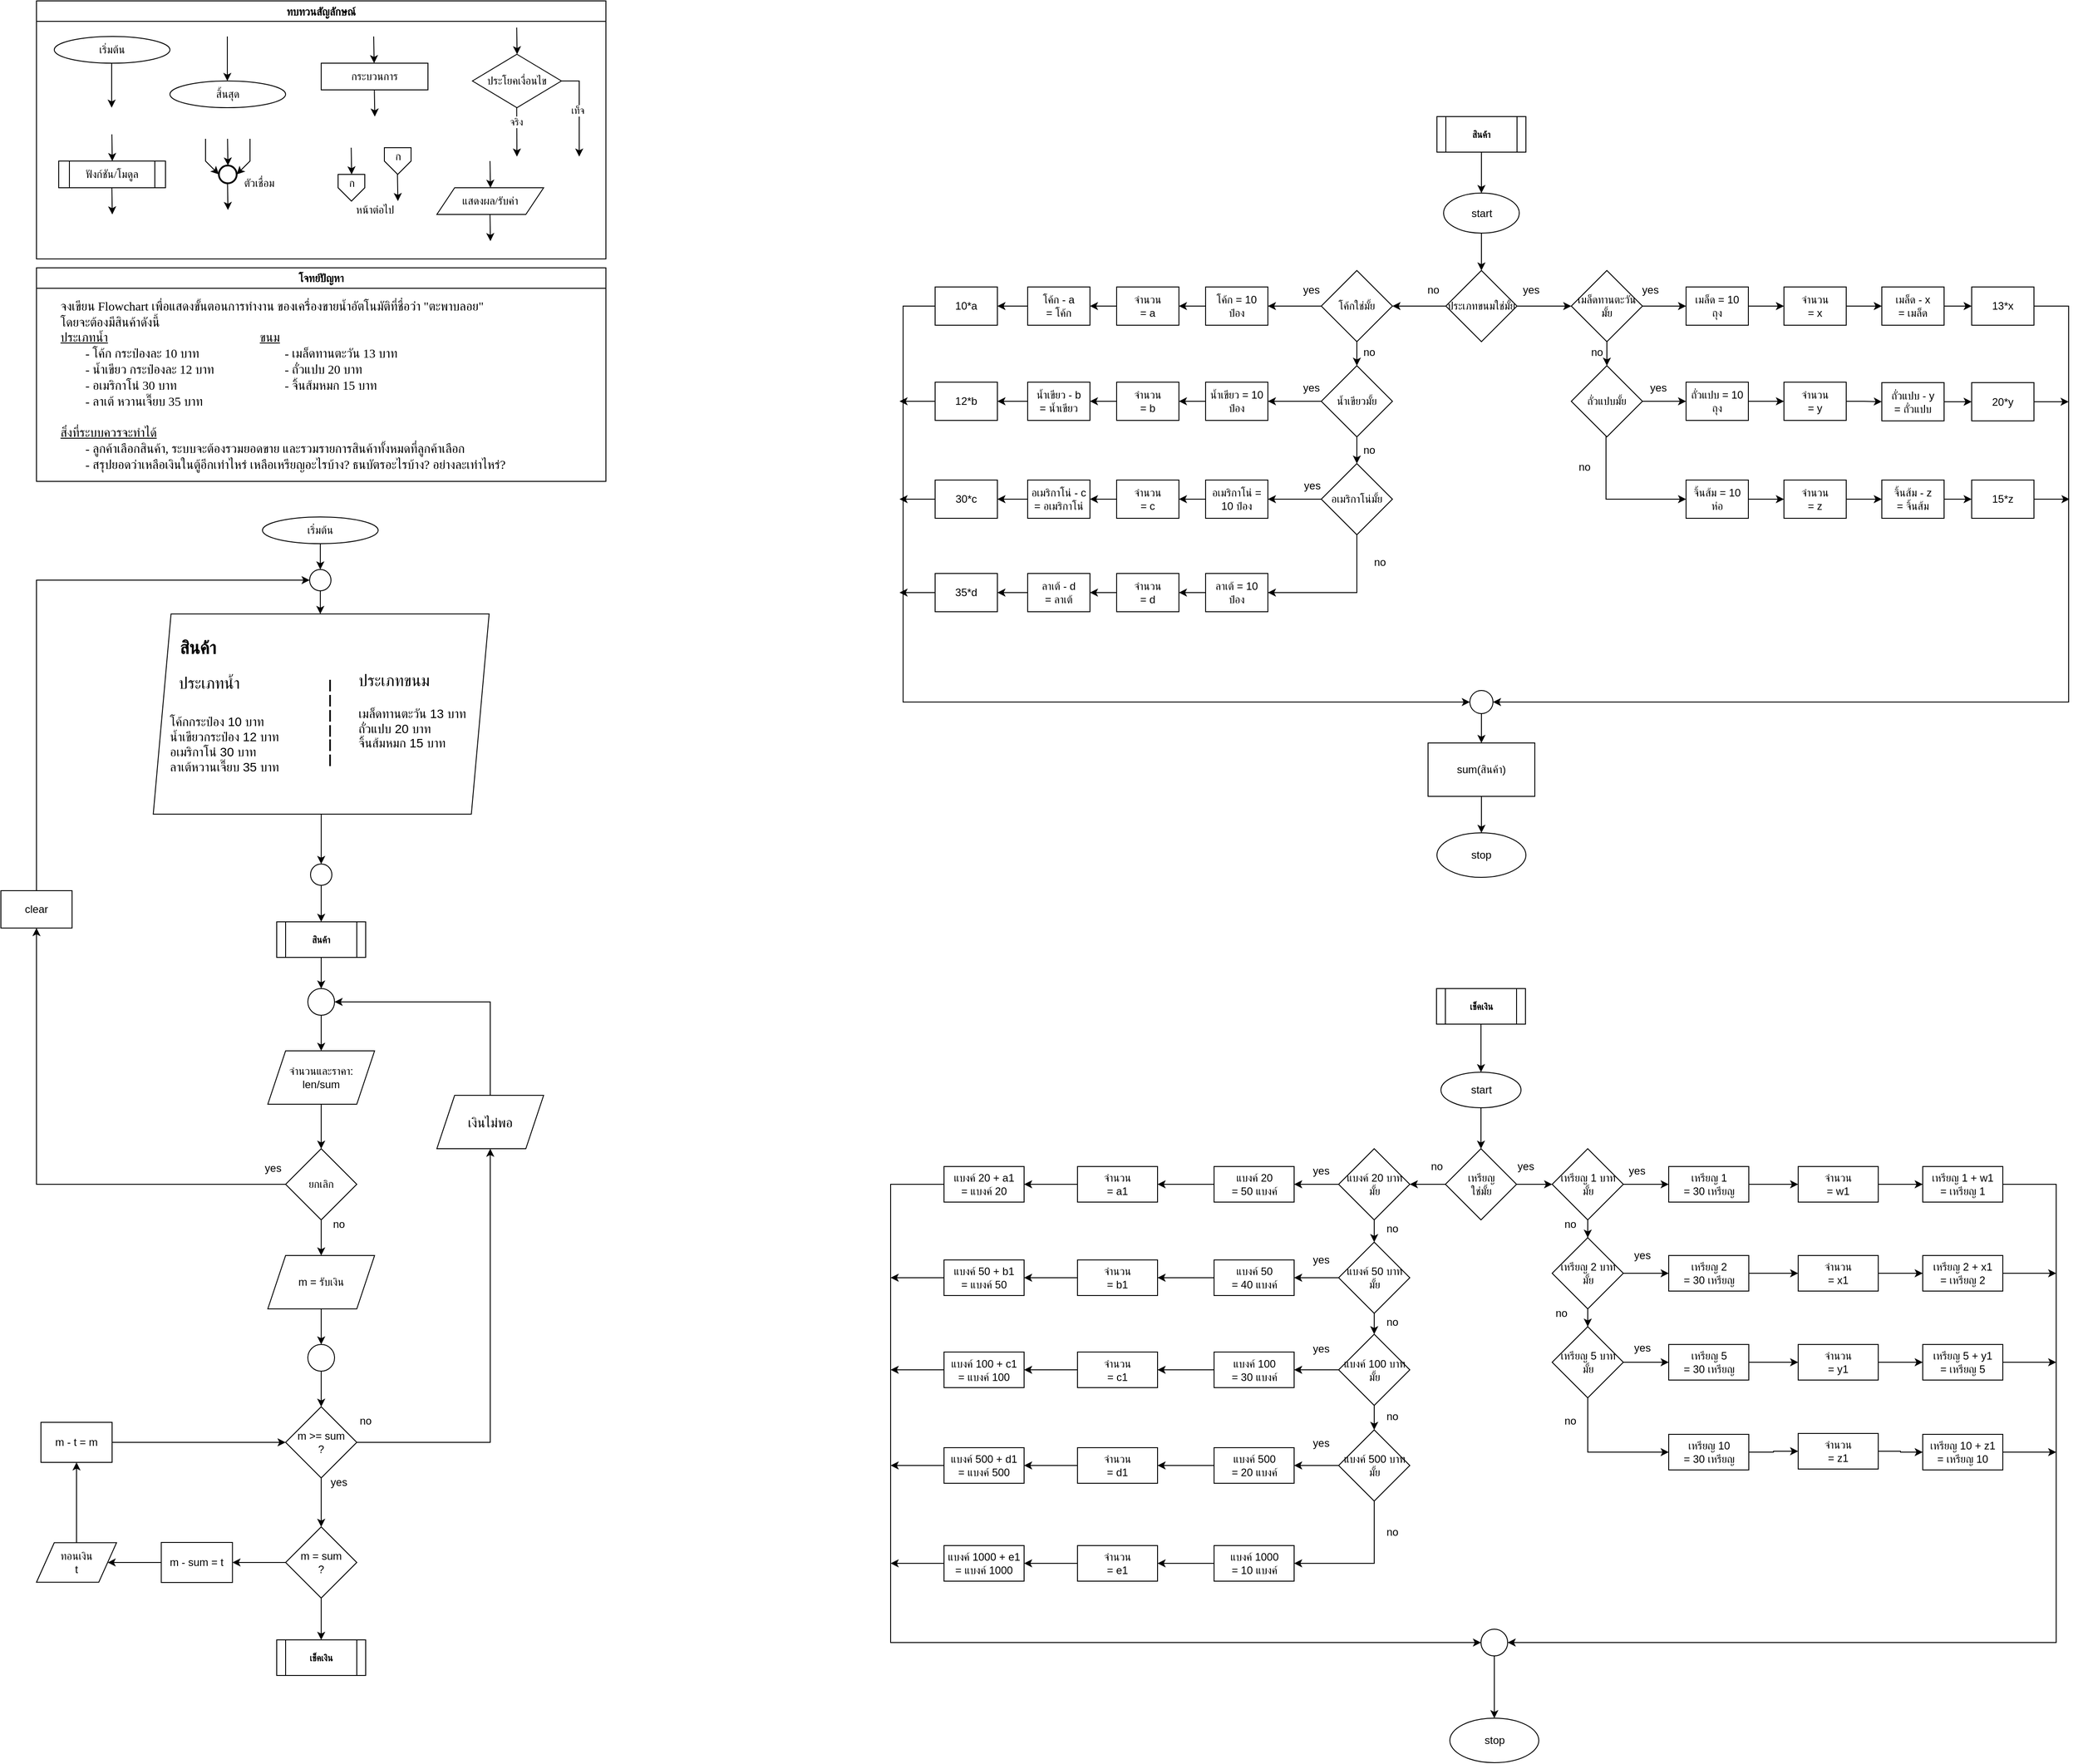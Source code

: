 <mxfile version="28.0.6">
  <diagram id="C5RBs43oDa-KdzZeNtuy" name="Page-1">
    <mxGraphModel dx="3432" dy="1605" grid="1" gridSize="10" guides="1" tooltips="1" connect="1" arrows="1" fold="1" page="1" pageScale="1" pageWidth="827" pageHeight="1169" math="0" shadow="0">
      <root>
        <mxCell id="WIyWlLk6GJQsqaUBKTNV-0" />
        <mxCell id="WIyWlLk6GJQsqaUBKTNV-1" parent="WIyWlLk6GJQsqaUBKTNV-0" />
        <mxCell id="M7CGMbNuYNeq0SnUNNgH-6" value="ทบทวนสัญลักษณ์" style="swimlane;fontFamily=Sarabun;fontSource=https%3A%2F%2Ffonts.googleapis.com%2Fcss%3Ffamily%3DSarabun;" parent="WIyWlLk6GJQsqaUBKTNV-1" vertex="1">
          <mxGeometry x="-720" y="20" width="640" height="290" as="geometry" />
        </mxCell>
        <mxCell id="M7CGMbNuYNeq0SnUNNgH-2" value="&lt;font data-font-src=&quot;https://fonts.googleapis.com/css?family=Sarabun&quot; face=&quot;Sarabun&quot;&gt;เริ่มต้น&lt;/font&gt;" style="ellipse;whiteSpace=wrap;html=1;" parent="M7CGMbNuYNeq0SnUNNgH-6" vertex="1">
          <mxGeometry x="20" y="40" width="130" height="30" as="geometry" />
        </mxCell>
        <mxCell id="M7CGMbNuYNeq0SnUNNgH-5" value="" style="endArrow=classic;html=1;rounded=0;" parent="M7CGMbNuYNeq0SnUNNgH-6" edge="1">
          <mxGeometry width="50" height="50" relative="1" as="geometry">
            <mxPoint x="84.5" y="70" as="sourcePoint" />
            <mxPoint x="84.5" y="120" as="targetPoint" />
          </mxGeometry>
        </mxCell>
        <mxCell id="M7CGMbNuYNeq0SnUNNgH-3" value="&lt;font face=&quot;Sarabun&quot;&gt;สิ้นสุด&lt;/font&gt;" style="ellipse;whiteSpace=wrap;html=1;" parent="M7CGMbNuYNeq0SnUNNgH-6" vertex="1">
          <mxGeometry x="150" y="90" width="130" height="30" as="geometry" />
        </mxCell>
        <mxCell id="M7CGMbNuYNeq0SnUNNgH-4" value="" style="endArrow=classic;html=1;rounded=0;" parent="M7CGMbNuYNeq0SnUNNgH-6" edge="1">
          <mxGeometry width="50" height="50" relative="1" as="geometry">
            <mxPoint x="214.5" y="40" as="sourcePoint" />
            <mxPoint x="214.5" y="90" as="targetPoint" />
          </mxGeometry>
        </mxCell>
        <mxCell id="mvioNwK95yMqdUQ73LqQ-0" value="กระบวนการ" style="rounded=0;whiteSpace=wrap;html=1;fontFamily=Sarabun;fontSource=https%3A%2F%2Ffonts.googleapis.com%2Fcss%3Ffamily%3DSarabun;" parent="M7CGMbNuYNeq0SnUNNgH-6" vertex="1">
          <mxGeometry x="320" y="70" width="120" height="30" as="geometry" />
        </mxCell>
        <mxCell id="mvioNwK95yMqdUQ73LqQ-1" value="" style="endArrow=classic;html=1;rounded=0;" parent="M7CGMbNuYNeq0SnUNNgH-6" edge="1">
          <mxGeometry width="50" height="50" relative="1" as="geometry">
            <mxPoint x="379" y="40" as="sourcePoint" />
            <mxPoint x="379.5" y="70" as="targetPoint" />
          </mxGeometry>
        </mxCell>
        <mxCell id="mvioNwK95yMqdUQ73LqQ-2" value="" style="endArrow=classic;html=1;rounded=0;" parent="M7CGMbNuYNeq0SnUNNgH-6" edge="1">
          <mxGeometry width="50" height="50" relative="1" as="geometry">
            <mxPoint x="379.75" y="100" as="sourcePoint" />
            <mxPoint x="380.25" y="130" as="targetPoint" />
          </mxGeometry>
        </mxCell>
        <mxCell id="mvioNwK95yMqdUQ73LqQ-3" value="ประโยคเงื่อนไข" style="rhombus;whiteSpace=wrap;html=1;fontFamily=Sarabun;fontSource=https%3A%2F%2Ffonts.googleapis.com%2Fcss%3Ffamily%3DSarabun;" parent="M7CGMbNuYNeq0SnUNNgH-6" vertex="1">
          <mxGeometry x="490" y="60" width="100" height="60" as="geometry" />
        </mxCell>
        <mxCell id="mvioNwK95yMqdUQ73LqQ-4" value="" style="endArrow=classic;html=1;rounded=0;" parent="M7CGMbNuYNeq0SnUNNgH-6" edge="1">
          <mxGeometry width="50" height="50" relative="1" as="geometry">
            <mxPoint x="539.71" y="30" as="sourcePoint" />
            <mxPoint x="540.21" y="60" as="targetPoint" />
          </mxGeometry>
        </mxCell>
        <mxCell id="mvioNwK95yMqdUQ73LqQ-5" value="" style="endArrow=classic;html=1;rounded=0;" parent="M7CGMbNuYNeq0SnUNNgH-6" edge="1">
          <mxGeometry width="50" height="50" relative="1" as="geometry">
            <mxPoint x="539.71" y="120" as="sourcePoint" />
            <mxPoint x="540" y="175" as="targetPoint" />
          </mxGeometry>
        </mxCell>
        <mxCell id="mvioNwK95yMqdUQ73LqQ-7" value="จริง" style="edgeLabel;html=1;align=center;verticalAlign=middle;resizable=0;points=[];fontFamily=Sarabun;fontSource=https%3A%2F%2Ffonts.googleapis.com%2Fcss%3Ffamily%3DSarabun;" parent="mvioNwK95yMqdUQ73LqQ-5" vertex="1" connectable="0">
          <mxGeometry x="-0.414" y="-1" relative="1" as="geometry">
            <mxPoint as="offset" />
          </mxGeometry>
        </mxCell>
        <mxCell id="mvioNwK95yMqdUQ73LqQ-6" value="" style="endArrow=classic;html=1;rounded=0;exitX=1;exitY=0.5;exitDx=0;exitDy=0;" parent="M7CGMbNuYNeq0SnUNNgH-6" source="mvioNwK95yMqdUQ73LqQ-3" edge="1">
          <mxGeometry width="50" height="50" relative="1" as="geometry">
            <mxPoint x="620" y="95" as="sourcePoint" />
            <mxPoint x="610" y="175" as="targetPoint" />
            <Array as="points">
              <mxPoint x="610" y="90" />
            </Array>
          </mxGeometry>
        </mxCell>
        <mxCell id="mvioNwK95yMqdUQ73LqQ-8" value="&lt;font data-font-src=&quot;https://fonts.googleapis.com/css?family=Sarabun&quot; face=&quot;Sarabun&quot;&gt;เท็จ&lt;/font&gt;" style="edgeLabel;html=1;align=center;verticalAlign=middle;resizable=0;points=[];" parent="mvioNwK95yMqdUQ73LqQ-6" vertex="1" connectable="0">
          <mxGeometry x="-0.002" y="-2" relative="1" as="geometry">
            <mxPoint as="offset" />
          </mxGeometry>
        </mxCell>
        <mxCell id="mvioNwK95yMqdUQ73LqQ-9" value="&lt;font data-font-src=&quot;https://fonts.googleapis.com/css?family=Sarabun&quot; face=&quot;Sarabun&quot;&gt;ฟังก์ชัน/โมดูล&lt;/font&gt;" style="shape=process;whiteSpace=wrap;html=1;backgroundOutline=1;" parent="M7CGMbNuYNeq0SnUNNgH-6" vertex="1">
          <mxGeometry x="25" y="180" width="120" height="30" as="geometry" />
        </mxCell>
        <mxCell id="mvioNwK95yMqdUQ73LqQ-11" value="" style="endArrow=classic;html=1;rounded=0;" parent="M7CGMbNuYNeq0SnUNNgH-6" edge="1">
          <mxGeometry width="50" height="50" relative="1" as="geometry">
            <mxPoint x="84.71" y="150" as="sourcePoint" />
            <mxPoint x="85.21" y="180" as="targetPoint" />
          </mxGeometry>
        </mxCell>
        <mxCell id="mvioNwK95yMqdUQ73LqQ-12" value="" style="endArrow=classic;html=1;rounded=0;" parent="M7CGMbNuYNeq0SnUNNgH-6" edge="1">
          <mxGeometry width="50" height="50" relative="1" as="geometry">
            <mxPoint x="84.71" y="210" as="sourcePoint" />
            <mxPoint x="85.21" y="240" as="targetPoint" />
          </mxGeometry>
        </mxCell>
        <mxCell id="mvioNwK95yMqdUQ73LqQ-13" value="" style="strokeWidth=2;html=1;shape=mxgraph.flowchart.start_2;whiteSpace=wrap;" parent="M7CGMbNuYNeq0SnUNNgH-6" vertex="1">
          <mxGeometry x="205" y="185" width="20" height="20" as="geometry" />
        </mxCell>
        <mxCell id="mvioNwK95yMqdUQ73LqQ-16" value="" style="endArrow=classic;html=1;rounded=0;" parent="M7CGMbNuYNeq0SnUNNgH-6" edge="1">
          <mxGeometry width="50" height="50" relative="1" as="geometry">
            <mxPoint x="214.71" y="155" as="sourcePoint" />
            <mxPoint x="215.21" y="185" as="targetPoint" />
          </mxGeometry>
        </mxCell>
        <mxCell id="mvioNwK95yMqdUQ73LqQ-17" value="" style="endArrow=classic;html=1;rounded=0;entryX=0;entryY=0.5;entryDx=0;entryDy=0;entryPerimeter=0;" parent="M7CGMbNuYNeq0SnUNNgH-6" target="mvioNwK95yMqdUQ73LqQ-13" edge="1">
          <mxGeometry width="50" height="50" relative="1" as="geometry">
            <mxPoint x="190.0" y="155" as="sourcePoint" />
            <mxPoint x="190.5" y="185" as="targetPoint" />
            <Array as="points">
              <mxPoint x="190" y="180" />
            </Array>
          </mxGeometry>
        </mxCell>
        <mxCell id="mvioNwK95yMqdUQ73LqQ-18" value="" style="endArrow=classic;html=1;rounded=0;entryX=1;entryY=0.5;entryDx=0;entryDy=0;entryPerimeter=0;" parent="M7CGMbNuYNeq0SnUNNgH-6" target="mvioNwK95yMqdUQ73LqQ-13" edge="1">
          <mxGeometry width="50" height="50" relative="1" as="geometry">
            <mxPoint x="240.0" y="155" as="sourcePoint" />
            <mxPoint x="240.5" y="185" as="targetPoint" />
            <Array as="points">
              <mxPoint x="240" y="180" />
            </Array>
          </mxGeometry>
        </mxCell>
        <mxCell id="mvioNwK95yMqdUQ73LqQ-19" value="" style="endArrow=classic;html=1;rounded=0;" parent="M7CGMbNuYNeq0SnUNNgH-6" edge="1">
          <mxGeometry width="50" height="50" relative="1" as="geometry">
            <mxPoint x="214.71" y="205" as="sourcePoint" />
            <mxPoint x="215.21" y="235" as="targetPoint" />
          </mxGeometry>
        </mxCell>
        <mxCell id="mvioNwK95yMqdUQ73LqQ-20" value="&lt;font data-font-src=&quot;https://fonts.googleapis.com/css?family=Sarabun&quot; face=&quot;Sarabun&quot;&gt;ตัวเชื่อม&lt;/font&gt;" style="text;html=1;align=center;verticalAlign=middle;resizable=0;points=[];autosize=1;strokeColor=none;fillColor=none;" parent="M7CGMbNuYNeq0SnUNNgH-6" vertex="1">
          <mxGeometry x="220" y="190" width="60" height="30" as="geometry" />
        </mxCell>
        <mxCell id="mvioNwK95yMqdUQ73LqQ-25" value="" style="endArrow=classic;html=1;rounded=0;" parent="M7CGMbNuYNeq0SnUNNgH-6" edge="1">
          <mxGeometry width="50" height="50" relative="1" as="geometry">
            <mxPoint x="353.71" y="165" as="sourcePoint" />
            <mxPoint x="354.21" y="195" as="targetPoint" />
          </mxGeometry>
        </mxCell>
        <mxCell id="mvioNwK95yMqdUQ73LqQ-21" value="" style="verticalLabelPosition=bottom;verticalAlign=top;html=1;shape=offPageConnector;rounded=0;size=0.5;" parent="M7CGMbNuYNeq0SnUNNgH-6" vertex="1">
          <mxGeometry x="339" y="195" width="30" height="30" as="geometry" />
        </mxCell>
        <mxCell id="mvioNwK95yMqdUQ73LqQ-26" value="" style="endArrow=classic;html=1;rounded=0;" parent="M7CGMbNuYNeq0SnUNNgH-6" edge="1">
          <mxGeometry width="50" height="50" relative="1" as="geometry">
            <mxPoint x="405.71" y="195" as="sourcePoint" />
            <mxPoint x="406.21" y="225" as="targetPoint" />
          </mxGeometry>
        </mxCell>
        <mxCell id="mvioNwK95yMqdUQ73LqQ-27" value="" style="verticalLabelPosition=bottom;verticalAlign=top;html=1;shape=offPageConnector;rounded=0;size=0.5;" parent="M7CGMbNuYNeq0SnUNNgH-6" vertex="1">
          <mxGeometry x="391" y="165" width="30" height="30" as="geometry" />
        </mxCell>
        <mxCell id="mvioNwK95yMqdUQ73LqQ-28" value="หน้าต่อไป" style="text;html=1;align=center;verticalAlign=middle;resizable=0;points=[];autosize=1;strokeColor=none;fillColor=none;fontFamily=Sarabun;fontSource=https%3A%2F%2Ffonts.googleapis.com%2Fcss%3Ffamily%3DSarabun;" parent="M7CGMbNuYNeq0SnUNNgH-6" vertex="1">
          <mxGeometry x="345" y="220" width="70" height="30" as="geometry" />
        </mxCell>
        <mxCell id="mvioNwK95yMqdUQ73LqQ-29" value="ก" style="text;html=1;align=center;verticalAlign=middle;resizable=0;points=[];autosize=1;strokeColor=none;fillColor=none;fontFamily=Sarabun;fontSource=https%3A%2F%2Ffonts.googleapis.com%2Fcss%3Ffamily%3DSarabun;" parent="M7CGMbNuYNeq0SnUNNgH-6" vertex="1">
          <mxGeometry x="339" y="190" width="30" height="30" as="geometry" />
        </mxCell>
        <mxCell id="mvioNwK95yMqdUQ73LqQ-30" value="ก" style="text;html=1;align=center;verticalAlign=middle;resizable=0;points=[];autosize=1;strokeColor=none;fillColor=none;fontFamily=Sarabun;fontSource=https%3A%2F%2Ffonts.googleapis.com%2Fcss%3Ffamily%3DSarabun;" parent="M7CGMbNuYNeq0SnUNNgH-6" vertex="1">
          <mxGeometry x="391" y="160" width="30" height="30" as="geometry" />
        </mxCell>
        <mxCell id="mvioNwK95yMqdUQ73LqQ-32" value="แสดงผล/รับค่า" style="shape=parallelogram;perimeter=parallelogramPerimeter;whiteSpace=wrap;html=1;fixedSize=1;fontFamily=Sarabun;fontSource=https%3A%2F%2Ffonts.googleapis.com%2Fcss%3Ffamily%3DSarabun;" parent="M7CGMbNuYNeq0SnUNNgH-6" vertex="1">
          <mxGeometry x="450" y="210" width="120" height="30" as="geometry" />
        </mxCell>
        <mxCell id="mvioNwK95yMqdUQ73LqQ-33" value="" style="endArrow=classic;html=1;rounded=0;" parent="M7CGMbNuYNeq0SnUNNgH-6" edge="1">
          <mxGeometry width="50" height="50" relative="1" as="geometry">
            <mxPoint x="509.71" y="180" as="sourcePoint" />
            <mxPoint x="510.21" y="210" as="targetPoint" />
          </mxGeometry>
        </mxCell>
        <mxCell id="mvioNwK95yMqdUQ73LqQ-34" value="" style="endArrow=classic;html=1;rounded=0;" parent="M7CGMbNuYNeq0SnUNNgH-6" edge="1">
          <mxGeometry width="50" height="50" relative="1" as="geometry">
            <mxPoint x="509.71" y="240" as="sourcePoint" />
            <mxPoint x="510.21" y="270" as="targetPoint" />
          </mxGeometry>
        </mxCell>
        <mxCell id="mvioNwK95yMqdUQ73LqQ-70" value="&lt;font data-font-src=&quot;https://fonts.googleapis.com/css?family=Sarabun&quot; face=&quot;Sarabun&quot;&gt;โจทย์ปัญหา&lt;/font&gt;" style="swimlane;whiteSpace=wrap;html=1;" parent="WIyWlLk6GJQsqaUBKTNV-1" vertex="1">
          <mxGeometry x="-720" y="320" width="640" height="240" as="geometry" />
        </mxCell>
        <mxCell id="mvioNwK95yMqdUQ73LqQ-71" value="&lt;font data-font-src=&quot;https://fonts.googleapis.com/css?family=Sarabun&quot; face=&quot;Sarabun&quot; style=&quot;font-size: 14px;&quot;&gt;จงเขียน Flowchart เพื่อแสดงขั้นตอนการทำงาน ของเครื่องขายน้ำอัตโนมัติที่ชื่อว่า &quot;ตะพาบลอย&quot;&lt;br&gt;โดยจะต้องมีสินค้าดังนี้&lt;br&gt;&lt;u&gt;ประเภทน้ำ&lt;span style=&quot;white-space: pre;&quot;&gt;&#x9;&lt;/span&gt;&lt;span style=&quot;white-space: pre;&quot;&gt;&#x9;&lt;/span&gt;&lt;span style=&quot;white-space: pre;&quot;&gt;&#x9;&lt;/span&gt;&lt;span style=&quot;white-space: pre;&quot;&gt;&#x9;&lt;/span&gt;&lt;span style=&quot;white-space: pre;&quot;&gt;&#x9;&lt;/span&gt;&lt;span style=&quot;white-space: pre;&quot;&gt;&#x9;&lt;span style=&quot;white-space: pre;&quot;&gt;&#x9;&lt;/span&gt;ข&lt;/span&gt;นม&lt;/u&gt;&lt;br&gt;&lt;span style=&quot;white-space: pre;&quot;&gt;&#x9;&lt;/span&gt;- โค้ก กระป๋องละ 10 บาท&lt;span style=&quot;white-space: pre;&quot;&gt;&#x9;&lt;/span&gt;&lt;span style=&quot;white-space: pre;&quot;&gt;&#x9;&lt;/span&gt;&lt;span style=&quot;white-space: pre;&quot;&gt;&#x9;&lt;/span&gt;&lt;span style=&quot;white-space: pre;&quot;&gt;&#x9;&lt;/span&gt;- เมล็ดทานตะวัน 13 บาท&lt;br&gt;&lt;span style=&quot;white-space: pre;&quot;&gt;&#x9;&lt;/span&gt;- น้ำเขียว กระป๋องละ 12 บาท&lt;span style=&quot;white-space: pre;&quot;&gt;&#x9;&lt;/span&gt;&lt;span style=&quot;white-space: pre;&quot;&gt;&#x9;&lt;/span&gt;&lt;span style=&quot;white-space: pre;&quot;&gt;&#x9;&lt;/span&gt;- ถั่วแปบ 20 บาท&lt;br&gt;&lt;span style=&quot;white-space: pre;&quot;&gt;&#x9;&lt;/span&gt;- อเมริกาโน่ 30 บาท&lt;span style=&quot;white-space: pre;&quot;&gt;&#x9;&lt;/span&gt;&lt;span style=&quot;white-space: pre;&quot;&gt;&#x9;&lt;/span&gt;&lt;span style=&quot;white-space: pre;&quot;&gt;&#x9;&lt;/span&gt;&lt;span style=&quot;white-space: pre;&quot;&gt;&#x9;&lt;/span&gt;&lt;span style=&quot;white-space: pre;&quot;&gt;&#x9;&lt;/span&gt;- จิ้นส้มหมก 15 บาท&lt;br&gt;&lt;span style=&quot;white-space: pre;&quot;&gt;&#x9;&lt;/span&gt;- ลาเต้ หวานเจี๊ยบ 35 บาท&lt;span style=&quot;white-space: pre;&quot;&gt;&#x9;&lt;/span&gt;&lt;br&gt;&lt;br&gt;&lt;u&gt;สิ่งที่ระบบควรจะทำได้&lt;/u&gt;&lt;br&gt;&lt;span style=&quot;white-space: pre;&quot;&gt;&#x9;&lt;/span&gt;- ลูกค้าเลือกสินค้า, ระบบจะต้องรวมยอดขาย และรวมรายการสินค้าทั้งหมดที่ลูกค้าเลือก&lt;br&gt;&lt;span style=&quot;white-space: pre;&quot;&gt;&#x9;&lt;/span&gt;- สรุปยอดว่าเหลือเงินในตู้อีกเท่าไหร่ เหลือเหรียญอะไรบ้าง? ธนบัตรอะไรบ้าง? อย่างละเท่าไหร่?&lt;br&gt;&lt;br&gt;&lt;br&gt;&lt;/font&gt;" style="text;html=1;align=left;verticalAlign=middle;resizable=0;points=[];autosize=1;strokeColor=none;fillColor=none;fontSize=14;" parent="mvioNwK95yMqdUQ73LqQ-70" vertex="1">
          <mxGeometry x="25" y="30" width="580" height="240" as="geometry" />
        </mxCell>
        <mxCell id="SD3mACNuw7I6ulbQ2JE7-184" value="" style="edgeStyle=orthogonalEdgeStyle;rounded=0;orthogonalLoop=1;jettySize=auto;html=1;" parent="WIyWlLk6GJQsqaUBKTNV-1" source="mvioNwK95yMqdUQ73LqQ-35" target="SD3mACNuw7I6ulbQ2JE7-183" edge="1">
          <mxGeometry relative="1" as="geometry" />
        </mxCell>
        <mxCell id="mvioNwK95yMqdUQ73LqQ-35" value="&lt;font data-font-src=&quot;https://fonts.googleapis.com/css?family=Sarabun&quot; face=&quot;Sarabun&quot;&gt;เริ่มต้น&lt;/font&gt;" style="ellipse;whiteSpace=wrap;html=1;" parent="WIyWlLk6GJQsqaUBKTNV-1" vertex="1">
          <mxGeometry x="-466" y="600" width="130" height="30" as="geometry" />
        </mxCell>
        <mxCell id="V9kbop6HQoNJyVFFNIBV-155" value="" style="edgeStyle=orthogonalEdgeStyle;rounded=0;orthogonalLoop=1;jettySize=auto;html=1;" edge="1" parent="WIyWlLk6GJQsqaUBKTNV-1" source="SD3mACNuw7I6ulbQ2JE7-0" target="V9kbop6HQoNJyVFFNIBV-151">
          <mxGeometry relative="1" as="geometry" />
        </mxCell>
        <mxCell id="SD3mACNuw7I6ulbQ2JE7-0" value="เหรียญ 1&lt;div&gt;= 30 เหรียญ&lt;/div&gt;" style="rounded=0;whiteSpace=wrap;html=1;" parent="WIyWlLk6GJQsqaUBKTNV-1" vertex="1">
          <mxGeometry x="1114.5" y="1330" width="90" height="40" as="geometry" />
        </mxCell>
        <mxCell id="V9kbop6HQoNJyVFFNIBV-157" value="" style="edgeStyle=orthogonalEdgeStyle;rounded=0;orthogonalLoop=1;jettySize=auto;html=1;" edge="1" parent="WIyWlLk6GJQsqaUBKTNV-1" source="SD3mACNuw7I6ulbQ2JE7-4" target="V9kbop6HQoNJyVFFNIBV-153">
          <mxGeometry relative="1" as="geometry" />
        </mxCell>
        <mxCell id="SD3mACNuw7I6ulbQ2JE7-4" value="เหรียญ 5&lt;div&gt;= 30 เหรียญ&lt;/div&gt;" style="rounded=0;whiteSpace=wrap;html=1;" parent="WIyWlLk6GJQsqaUBKTNV-1" vertex="1">
          <mxGeometry x="1114.5" y="1530" width="90" height="40" as="geometry" />
        </mxCell>
        <mxCell id="V9kbop6HQoNJyVFFNIBV-158" value="" style="edgeStyle=orthogonalEdgeStyle;rounded=0;orthogonalLoop=1;jettySize=auto;html=1;" edge="1" parent="WIyWlLk6GJQsqaUBKTNV-1" source="SD3mACNuw7I6ulbQ2JE7-5" target="V9kbop6HQoNJyVFFNIBV-154">
          <mxGeometry relative="1" as="geometry" />
        </mxCell>
        <mxCell id="SD3mACNuw7I6ulbQ2JE7-5" value="เหรียญ 10&lt;div&gt;= 30 เหรียญ&lt;/div&gt;" style="rounded=0;whiteSpace=wrap;html=1;" parent="WIyWlLk6GJQsqaUBKTNV-1" vertex="1">
          <mxGeometry x="1114.5" y="1631" width="90" height="40" as="geometry" />
        </mxCell>
        <mxCell id="SD3mACNuw7I6ulbQ2JE7-6" value="" style="ellipse;whiteSpace=wrap;html=1;aspect=fixed;" parent="WIyWlLk6GJQsqaUBKTNV-1" vertex="1">
          <mxGeometry x="-399.75" y="906" width="20" height="20" as="geometry" />
        </mxCell>
        <mxCell id="V9kbop6HQoNJyVFFNIBV-129" value="" style="edgeStyle=orthogonalEdgeStyle;rounded=0;orthogonalLoop=1;jettySize=auto;html=1;" edge="1" parent="WIyWlLk6GJQsqaUBKTNV-1" source="SD3mACNuw7I6ulbQ2JE7-7" target="V9kbop6HQoNJyVFFNIBV-124">
          <mxGeometry relative="1" as="geometry" />
        </mxCell>
        <mxCell id="SD3mACNuw7I6ulbQ2JE7-7" value="&lt;div&gt;แบงค์ 20&lt;/div&gt;&lt;div&gt;&lt;span style=&quot;background-color: transparent; color: light-dark(rgb(0, 0, 0), rgb(255, 255, 255));&quot;&gt;= 50 แบงค์&lt;/span&gt;&lt;/div&gt;" style="rounded=0;whiteSpace=wrap;html=1;" parent="WIyWlLk6GJQsqaUBKTNV-1" vertex="1">
          <mxGeometry x="603.5" y="1330" width="90" height="40" as="geometry" />
        </mxCell>
        <mxCell id="V9kbop6HQoNJyVFFNIBV-127" value="" style="edgeStyle=orthogonalEdgeStyle;rounded=0;orthogonalLoop=1;jettySize=auto;html=1;" edge="1" parent="WIyWlLk6GJQsqaUBKTNV-1" source="SD3mACNuw7I6ulbQ2JE7-8" target="V9kbop6HQoNJyVFFNIBV-126">
          <mxGeometry relative="1" as="geometry" />
        </mxCell>
        <mxCell id="SD3mACNuw7I6ulbQ2JE7-8" value="&lt;div&gt;แบงค์ 50&lt;/div&gt;&lt;div&gt;= 40 แบงค์&lt;/div&gt;" style="rounded=0;whiteSpace=wrap;html=1;" parent="WIyWlLk6GJQsqaUBKTNV-1" vertex="1">
          <mxGeometry x="603.5" y="1435" width="90" height="40" as="geometry" />
        </mxCell>
        <mxCell id="V9kbop6HQoNJyVFFNIBV-135" value="" style="edgeStyle=orthogonalEdgeStyle;rounded=0;orthogonalLoop=1;jettySize=auto;html=1;" edge="1" parent="WIyWlLk6GJQsqaUBKTNV-1" source="SD3mACNuw7I6ulbQ2JE7-9" target="V9kbop6HQoNJyVFFNIBV-132">
          <mxGeometry relative="1" as="geometry" />
        </mxCell>
        <mxCell id="SD3mACNuw7I6ulbQ2JE7-9" value="&lt;div&gt;แบงค์ 100&lt;/div&gt;&lt;div&gt;= 30 แบงค์&lt;/div&gt;" style="rounded=0;whiteSpace=wrap;html=1;" parent="WIyWlLk6GJQsqaUBKTNV-1" vertex="1">
          <mxGeometry x="603.5" y="1538.5" width="90" height="40" as="geometry" />
        </mxCell>
        <mxCell id="SD3mACNuw7I6ulbQ2JE7-188" style="edgeStyle=orthogonalEdgeStyle;rounded=0;orthogonalLoop=1;jettySize=auto;html=1;entryX=0.5;entryY=0;entryDx=0;entryDy=0;" parent="WIyWlLk6GJQsqaUBKTNV-1" source="SD3mACNuw7I6ulbQ2JE7-54" target="SD3mACNuw7I6ulbQ2JE7-187" edge="1">
          <mxGeometry relative="1" as="geometry" />
        </mxCell>
        <mxCell id="SD3mACNuw7I6ulbQ2JE7-54" value="" style="shape=parallelogram;perimeter=parallelogramPerimeter;whiteSpace=wrap;html=1;fixedSize=1;align=left;" parent="WIyWlLk6GJQsqaUBKTNV-1" vertex="1">
          <mxGeometry x="-588.75" y="709" width="377.5" height="225" as="geometry" />
        </mxCell>
        <mxCell id="SD3mACNuw7I6ulbQ2JE7-56" value="&lt;h1 style=&quot;margin-top: 0px;&quot;&gt;&lt;font style=&quot;font-size: 20px;&quot;&gt;&amp;nbsp; สินค้า&lt;/font&gt;&lt;/h1&gt;&lt;div&gt;&lt;font style=&quot;font-size: 18px;&quot;&gt;&amp;nbsp; ประเภทน้ำ&lt;/font&gt;&lt;/div&gt;&lt;div&gt;&lt;font style=&quot;font-size: 20px;&quot;&gt;&lt;br&gt;&lt;/font&gt;&lt;/div&gt;&lt;div&gt;&lt;font style=&quot;font-size: 14px;&quot;&gt;โค้กกระป๋อง 10 บาท&lt;/font&gt;&lt;/div&gt;&lt;div&gt;&lt;font style=&quot;font-size: 14px;&quot;&gt;น้ำเขียวกระป๋อง 12 บาท&lt;/font&gt;&lt;/div&gt;&lt;div&gt;&lt;font style=&quot;font-size: 14px;&quot;&gt;อเมริกาโน่ 30 บาท&lt;/font&gt;&lt;/div&gt;&lt;div&gt;&lt;font style=&quot;font-size: 14px;&quot;&gt;ลาเต้หวานเจี๊ยบ 35 บาท&lt;/font&gt;&lt;/div&gt;" style="text;html=1;whiteSpace=wrap;overflow=hidden;rounded=0;" parent="WIyWlLk6GJQsqaUBKTNV-1" vertex="1">
          <mxGeometry x="-571.75" y="725" width="159.75" height="179" as="geometry" />
        </mxCell>
        <mxCell id="SD3mACNuw7I6ulbQ2JE7-57" value="&lt;h1 style=&quot;margin-top: 0px;&quot;&gt;&lt;span style=&quot;font-size: 18px; background-color: transparent; color: light-dark(rgb(0, 0, 0), rgb(255, 255, 255)); font-weight: normal;&quot;&gt;ประเภทขนม&lt;/span&gt;&lt;/h1&gt;&lt;div&gt;&lt;span style=&quot;font-size: 14px;&quot;&gt;เมล็ดทานตะวัน 13 บาท&lt;/span&gt;&lt;/div&gt;&lt;div&gt;&lt;span style=&quot;font-size: 14px;&quot;&gt;ถั่วแปบ 20 บาท&lt;/span&gt;&lt;/div&gt;&lt;div&gt;&lt;span style=&quot;font-size: 14px;&quot;&gt;จิ้นส้มหมก 15 บาท&lt;/span&gt;&lt;/div&gt;" style="text;html=1;whiteSpace=wrap;overflow=hidden;rounded=0;" parent="WIyWlLk6GJQsqaUBKTNV-1" vertex="1">
          <mxGeometry x="-359.75" y="760.5" width="155" height="195" as="geometry" />
        </mxCell>
        <mxCell id="SD3mACNuw7I6ulbQ2JE7-75" value="" style="edgeStyle=orthogonalEdgeStyle;rounded=0;orthogonalLoop=1;jettySize=auto;html=1;" parent="WIyWlLk6GJQsqaUBKTNV-1" source="SD3mACNuw7I6ulbQ2JE7-58" target="SD3mACNuw7I6ulbQ2JE7-74" edge="1">
          <mxGeometry relative="1" as="geometry" />
        </mxCell>
        <mxCell id="SD3mACNuw7I6ulbQ2JE7-80" value="" style="edgeStyle=orthogonalEdgeStyle;rounded=0;orthogonalLoop=1;jettySize=auto;html=1;" parent="WIyWlLk6GJQsqaUBKTNV-1" source="SD3mACNuw7I6ulbQ2JE7-58" target="SD3mACNuw7I6ulbQ2JE7-0" edge="1">
          <mxGeometry relative="1" as="geometry" />
        </mxCell>
        <mxCell id="SD3mACNuw7I6ulbQ2JE7-58" value="เหรียญ 1 บาท&lt;div&gt;มั้ย&lt;/div&gt;" style="rhombus;whiteSpace=wrap;html=1;" parent="WIyWlLk6GJQsqaUBKTNV-1" vertex="1">
          <mxGeometry x="983.5" y="1310" width="80" height="80" as="geometry" />
        </mxCell>
        <mxCell id="SD3mACNuw7I6ulbQ2JE7-82" value="" style="edgeStyle=orthogonalEdgeStyle;rounded=0;orthogonalLoop=1;jettySize=auto;html=1;" parent="WIyWlLk6GJQsqaUBKTNV-1" source="SD3mACNuw7I6ulbQ2JE7-60" target="SD3mACNuw7I6ulbQ2JE7-4" edge="1">
          <mxGeometry relative="1" as="geometry" />
        </mxCell>
        <mxCell id="V9kbop6HQoNJyVFFNIBV-16" style="edgeStyle=orthogonalEdgeStyle;rounded=0;orthogonalLoop=1;jettySize=auto;html=1;entryX=0;entryY=0.5;entryDx=0;entryDy=0;" edge="1" parent="WIyWlLk6GJQsqaUBKTNV-1" source="SD3mACNuw7I6ulbQ2JE7-60" target="SD3mACNuw7I6ulbQ2JE7-5">
          <mxGeometry relative="1" as="geometry">
            <Array as="points">
              <mxPoint x="1023.5" y="1651" />
            </Array>
          </mxGeometry>
        </mxCell>
        <mxCell id="SD3mACNuw7I6ulbQ2JE7-60" value="เหรียญ 5 บาท&lt;div&gt;มั้ย&lt;/div&gt;" style="rhombus;whiteSpace=wrap;html=1;" parent="WIyWlLk6GJQsqaUBKTNV-1" vertex="1">
          <mxGeometry x="983.5" y="1510" width="80" height="80" as="geometry" />
        </mxCell>
        <mxCell id="SD3mACNuw7I6ulbQ2JE7-68" value="" style="edgeStyle=orthogonalEdgeStyle;rounded=0;orthogonalLoop=1;jettySize=auto;html=1;" parent="WIyWlLk6GJQsqaUBKTNV-1" source="SD3mACNuw7I6ulbQ2JE7-62" target="SD3mACNuw7I6ulbQ2JE7-66" edge="1">
          <mxGeometry relative="1" as="geometry" />
        </mxCell>
        <mxCell id="SD3mACNuw7I6ulbQ2JE7-84" value="" style="edgeStyle=orthogonalEdgeStyle;rounded=0;orthogonalLoop=1;jettySize=auto;html=1;" parent="WIyWlLk6GJQsqaUBKTNV-1" source="SD3mACNuw7I6ulbQ2JE7-62" target="SD3mACNuw7I6ulbQ2JE7-7" edge="1">
          <mxGeometry relative="1" as="geometry" />
        </mxCell>
        <mxCell id="SD3mACNuw7I6ulbQ2JE7-62" value="แบงค์ 20 บาท&lt;div&gt;มั้ย&lt;/div&gt;" style="rhombus;whiteSpace=wrap;html=1;" parent="WIyWlLk6GJQsqaUBKTNV-1" vertex="1">
          <mxGeometry x="743.5" y="1310" width="80" height="80" as="geometry" />
        </mxCell>
        <mxCell id="SD3mACNuw7I6ulbQ2JE7-69" value="" style="edgeStyle=orthogonalEdgeStyle;rounded=0;orthogonalLoop=1;jettySize=auto;html=1;" parent="WIyWlLk6GJQsqaUBKTNV-1" source="SD3mACNuw7I6ulbQ2JE7-66" target="SD3mACNuw7I6ulbQ2JE7-67" edge="1">
          <mxGeometry relative="1" as="geometry" />
        </mxCell>
        <mxCell id="V9kbop6HQoNJyVFFNIBV-128" value="" style="edgeStyle=orthogonalEdgeStyle;rounded=0;orthogonalLoop=1;jettySize=auto;html=1;" edge="1" parent="WIyWlLk6GJQsqaUBKTNV-1" source="SD3mACNuw7I6ulbQ2JE7-66" target="SD3mACNuw7I6ulbQ2JE7-8">
          <mxGeometry relative="1" as="geometry" />
        </mxCell>
        <mxCell id="SD3mACNuw7I6ulbQ2JE7-66" value="แบงค์ 50 บาท&lt;div&gt;มั้ย&lt;/div&gt;" style="rhombus;whiteSpace=wrap;html=1;" parent="WIyWlLk6GJQsqaUBKTNV-1" vertex="1">
          <mxGeometry x="743.5" y="1415" width="80" height="80" as="geometry" />
        </mxCell>
        <mxCell id="SD3mACNuw7I6ulbQ2JE7-71" value="" style="edgeStyle=orthogonalEdgeStyle;rounded=0;orthogonalLoop=1;jettySize=auto;html=1;" parent="WIyWlLk6GJQsqaUBKTNV-1" source="SD3mACNuw7I6ulbQ2JE7-67" target="SD3mACNuw7I6ulbQ2JE7-70" edge="1">
          <mxGeometry relative="1" as="geometry" />
        </mxCell>
        <mxCell id="SD3mACNuw7I6ulbQ2JE7-86" value="" style="edgeStyle=orthogonalEdgeStyle;rounded=0;orthogonalLoop=1;jettySize=auto;html=1;" parent="WIyWlLk6GJQsqaUBKTNV-1" source="SD3mACNuw7I6ulbQ2JE7-67" target="SD3mACNuw7I6ulbQ2JE7-9" edge="1">
          <mxGeometry relative="1" as="geometry" />
        </mxCell>
        <mxCell id="SD3mACNuw7I6ulbQ2JE7-67" value="แบงค์ 100 บาท&lt;div&gt;มั้ย&lt;/div&gt;" style="rhombus;whiteSpace=wrap;html=1;" parent="WIyWlLk6GJQsqaUBKTNV-1" vertex="1">
          <mxGeometry x="743.5" y="1518.5" width="80" height="80" as="geometry" />
        </mxCell>
        <mxCell id="SD3mACNuw7I6ulbQ2JE7-87" value="" style="edgeStyle=orthogonalEdgeStyle;rounded=0;orthogonalLoop=1;jettySize=auto;html=1;" parent="WIyWlLk6GJQsqaUBKTNV-1" source="SD3mACNuw7I6ulbQ2JE7-70" target="SD3mACNuw7I6ulbQ2JE7-78" edge="1">
          <mxGeometry relative="1" as="geometry" />
        </mxCell>
        <mxCell id="V9kbop6HQoNJyVFFNIBV-4" style="edgeStyle=orthogonalEdgeStyle;rounded=0;orthogonalLoop=1;jettySize=auto;html=1;entryX=1;entryY=0.5;entryDx=0;entryDy=0;" edge="1" parent="WIyWlLk6GJQsqaUBKTNV-1" source="SD3mACNuw7I6ulbQ2JE7-70" target="SD3mACNuw7I6ulbQ2JE7-79">
          <mxGeometry relative="1" as="geometry">
            <Array as="points">
              <mxPoint x="783.5" y="1776" />
            </Array>
          </mxGeometry>
        </mxCell>
        <mxCell id="SD3mACNuw7I6ulbQ2JE7-70" value="แบงค์ 500 บาท&lt;div&gt;มั้ย&lt;/div&gt;" style="rhombus;whiteSpace=wrap;html=1;" parent="WIyWlLk6GJQsqaUBKTNV-1" vertex="1">
          <mxGeometry x="743.5" y="1626" width="80" height="80" as="geometry" />
        </mxCell>
        <mxCell id="SD3mACNuw7I6ulbQ2JE7-76" value="" style="edgeStyle=orthogonalEdgeStyle;rounded=0;orthogonalLoop=1;jettySize=auto;html=1;" parent="WIyWlLk6GJQsqaUBKTNV-1" source="SD3mACNuw7I6ulbQ2JE7-74" target="SD3mACNuw7I6ulbQ2JE7-60" edge="1">
          <mxGeometry relative="1" as="geometry" />
        </mxCell>
        <mxCell id="SD3mACNuw7I6ulbQ2JE7-81" value="" style="edgeStyle=orthogonalEdgeStyle;rounded=0;orthogonalLoop=1;jettySize=auto;html=1;" parent="WIyWlLk6GJQsqaUBKTNV-1" source="SD3mACNuw7I6ulbQ2JE7-74" target="SD3mACNuw7I6ulbQ2JE7-77" edge="1">
          <mxGeometry relative="1" as="geometry" />
        </mxCell>
        <mxCell id="SD3mACNuw7I6ulbQ2JE7-74" value="เหรียญ 2 บาท&lt;div&gt;มั้ย&lt;/div&gt;" style="rhombus;whiteSpace=wrap;html=1;" parent="WIyWlLk6GJQsqaUBKTNV-1" vertex="1">
          <mxGeometry x="983.5" y="1410" width="80" height="80" as="geometry" />
        </mxCell>
        <mxCell id="V9kbop6HQoNJyVFFNIBV-156" value="" style="edgeStyle=orthogonalEdgeStyle;rounded=0;orthogonalLoop=1;jettySize=auto;html=1;" edge="1" parent="WIyWlLk6GJQsqaUBKTNV-1" source="SD3mACNuw7I6ulbQ2JE7-77" target="V9kbop6HQoNJyVFFNIBV-152">
          <mxGeometry relative="1" as="geometry" />
        </mxCell>
        <mxCell id="SD3mACNuw7I6ulbQ2JE7-77" value="เหรียญ 2&lt;div&gt;= 30 เหรียญ&lt;/div&gt;" style="rounded=0;whiteSpace=wrap;html=1;" parent="WIyWlLk6GJQsqaUBKTNV-1" vertex="1">
          <mxGeometry x="1114.5" y="1430" width="90" height="40" as="geometry" />
        </mxCell>
        <mxCell id="V9kbop6HQoNJyVFFNIBV-136" value="" style="edgeStyle=orthogonalEdgeStyle;rounded=0;orthogonalLoop=1;jettySize=auto;html=1;" edge="1" parent="WIyWlLk6GJQsqaUBKTNV-1" source="SD3mACNuw7I6ulbQ2JE7-78" target="V9kbop6HQoNJyVFFNIBV-133">
          <mxGeometry relative="1" as="geometry" />
        </mxCell>
        <mxCell id="SD3mACNuw7I6ulbQ2JE7-78" value="&lt;div&gt;แบงค์ 500&lt;/div&gt;&lt;div&gt;= 20 แบงค์&lt;/div&gt;" style="rounded=0;whiteSpace=wrap;html=1;" parent="WIyWlLk6GJQsqaUBKTNV-1" vertex="1">
          <mxGeometry x="603.5" y="1646" width="90" height="40" as="geometry" />
        </mxCell>
        <mxCell id="V9kbop6HQoNJyVFFNIBV-137" value="" style="edgeStyle=orthogonalEdgeStyle;rounded=0;orthogonalLoop=1;jettySize=auto;html=1;" edge="1" parent="WIyWlLk6GJQsqaUBKTNV-1" source="SD3mACNuw7I6ulbQ2JE7-79" target="V9kbop6HQoNJyVFFNIBV-134">
          <mxGeometry relative="1" as="geometry" />
        </mxCell>
        <mxCell id="SD3mACNuw7I6ulbQ2JE7-79" value="&lt;div&gt;แบงค์ 1000&lt;/div&gt;&lt;div&gt;= 10 แบงค์&lt;/div&gt;" style="rounded=0;whiteSpace=wrap;html=1;" parent="WIyWlLk6GJQsqaUBKTNV-1" vertex="1">
          <mxGeometry x="603.5" y="1756" width="90" height="40" as="geometry" />
        </mxCell>
        <mxCell id="SD3mACNuw7I6ulbQ2JE7-94" value="" style="edgeStyle=orthogonalEdgeStyle;rounded=0;orthogonalLoop=1;jettySize=auto;html=1;" parent="WIyWlLk6GJQsqaUBKTNV-1" source="SD3mACNuw7I6ulbQ2JE7-89" target="SD3mACNuw7I6ulbQ2JE7-58" edge="1">
          <mxGeometry relative="1" as="geometry" />
        </mxCell>
        <mxCell id="SD3mACNuw7I6ulbQ2JE7-95" value="" style="edgeStyle=orthogonalEdgeStyle;rounded=0;orthogonalLoop=1;jettySize=auto;html=1;" parent="WIyWlLk6GJQsqaUBKTNV-1" source="SD3mACNuw7I6ulbQ2JE7-89" target="SD3mACNuw7I6ulbQ2JE7-62" edge="1">
          <mxGeometry relative="1" as="geometry" />
        </mxCell>
        <mxCell id="SD3mACNuw7I6ulbQ2JE7-89" value="เหรียญ&lt;div&gt;ใช่มั้ย&lt;/div&gt;" style="rhombus;whiteSpace=wrap;html=1;" parent="WIyWlLk6GJQsqaUBKTNV-1" vertex="1">
          <mxGeometry x="863.5" y="1310" width="80" height="80" as="geometry" />
        </mxCell>
        <mxCell id="SD3mACNuw7I6ulbQ2JE7-96" value="" style="edgeStyle=orthogonalEdgeStyle;rounded=0;orthogonalLoop=1;jettySize=auto;html=1;" parent="WIyWlLk6GJQsqaUBKTNV-1" source="SD3mACNuw7I6ulbQ2JE7-90" target="SD3mACNuw7I6ulbQ2JE7-91" edge="1">
          <mxGeometry relative="1" as="geometry" />
        </mxCell>
        <mxCell id="SD3mACNuw7I6ulbQ2JE7-90" value="&lt;font size=&quot;1&quot;&gt;&lt;b&gt;เช็คเงิน&lt;/b&gt;&lt;/font&gt;" style="shape=process;whiteSpace=wrap;html=1;backgroundOutline=1;" parent="WIyWlLk6GJQsqaUBKTNV-1" vertex="1">
          <mxGeometry x="853.5" y="1130" width="100" height="40" as="geometry" />
        </mxCell>
        <mxCell id="SD3mACNuw7I6ulbQ2JE7-93" value="" style="edgeStyle=orthogonalEdgeStyle;rounded=0;orthogonalLoop=1;jettySize=auto;html=1;" parent="WIyWlLk6GJQsqaUBKTNV-1" source="SD3mACNuw7I6ulbQ2JE7-91" target="SD3mACNuw7I6ulbQ2JE7-89" edge="1">
          <mxGeometry relative="1" as="geometry" />
        </mxCell>
        <mxCell id="SD3mACNuw7I6ulbQ2JE7-91" value="start" style="ellipse;whiteSpace=wrap;html=1;" parent="WIyWlLk6GJQsqaUBKTNV-1" vertex="1">
          <mxGeometry x="858.5" y="1224" width="90" height="40" as="geometry" />
        </mxCell>
        <mxCell id="SD3mACNuw7I6ulbQ2JE7-92" value="stop" style="ellipse;whiteSpace=wrap;html=1;" parent="WIyWlLk6GJQsqaUBKTNV-1" vertex="1">
          <mxGeometry x="868.5" y="1950" width="100" height="50" as="geometry" />
        </mxCell>
        <mxCell id="SD3mACNuw7I6ulbQ2JE7-97" value="yes" style="text;html=1;align=center;verticalAlign=middle;whiteSpace=wrap;rounded=0;" parent="WIyWlLk6GJQsqaUBKTNV-1" vertex="1">
          <mxGeometry x="923.5" y="1315" width="60" height="30" as="geometry" />
        </mxCell>
        <mxCell id="SD3mACNuw7I6ulbQ2JE7-98" value="no" style="text;html=1;align=center;verticalAlign=middle;whiteSpace=wrap;rounded=0;" parent="WIyWlLk6GJQsqaUBKTNV-1" vertex="1">
          <mxGeometry x="823.5" y="1315" width="60" height="30" as="geometry" />
        </mxCell>
        <mxCell id="SD3mACNuw7I6ulbQ2JE7-105" value="&lt;font size=&quot;1&quot;&gt;&lt;b&gt;เช็คเงิน&lt;/b&gt;&lt;/font&gt;" style="shape=process;whiteSpace=wrap;html=1;backgroundOutline=1;" parent="WIyWlLk6GJQsqaUBKTNV-1" vertex="1">
          <mxGeometry x="-450" y="1862" width="100" height="40" as="geometry" />
        </mxCell>
        <mxCell id="V9kbop6HQoNJyVFFNIBV-36" value="" style="edgeStyle=orthogonalEdgeStyle;rounded=0;orthogonalLoop=1;jettySize=auto;html=1;" edge="1" parent="WIyWlLk6GJQsqaUBKTNV-1" source="SD3mACNuw7I6ulbQ2JE7-108" target="V9kbop6HQoNJyVFFNIBV-35">
          <mxGeometry relative="1" as="geometry" />
        </mxCell>
        <mxCell id="SD3mACNuw7I6ulbQ2JE7-108" value="&lt;font size=&quot;1&quot;&gt;&lt;b&gt;สินค้า&lt;/b&gt;&lt;/font&gt;" style="shape=process;whiteSpace=wrap;html=1;backgroundOutline=1;" parent="WIyWlLk6GJQsqaUBKTNV-1" vertex="1">
          <mxGeometry x="-450" y="1055" width="100" height="40" as="geometry" />
        </mxCell>
        <mxCell id="SD3mACNuw7I6ulbQ2JE7-114" value="" style="edgeStyle=orthogonalEdgeStyle;rounded=0;orthogonalLoop=1;jettySize=auto;html=1;" parent="WIyWlLk6GJQsqaUBKTNV-1" source="SD3mACNuw7I6ulbQ2JE7-112" target="SD3mACNuw7I6ulbQ2JE7-113" edge="1">
          <mxGeometry relative="1" as="geometry" />
        </mxCell>
        <mxCell id="SD3mACNuw7I6ulbQ2JE7-112" value="&lt;font size=&quot;1&quot;&gt;&lt;b&gt;สินค้า&lt;/b&gt;&lt;/font&gt;" style="shape=process;whiteSpace=wrap;html=1;backgroundOutline=1;" parent="WIyWlLk6GJQsqaUBKTNV-1" vertex="1">
          <mxGeometry x="854" y="150" width="100" height="40" as="geometry" />
        </mxCell>
        <mxCell id="SD3mACNuw7I6ulbQ2JE7-116" value="" style="edgeStyle=orthogonalEdgeStyle;rounded=0;orthogonalLoop=1;jettySize=auto;html=1;" parent="WIyWlLk6GJQsqaUBKTNV-1" source="SD3mACNuw7I6ulbQ2JE7-113" target="SD3mACNuw7I6ulbQ2JE7-115" edge="1">
          <mxGeometry relative="1" as="geometry" />
        </mxCell>
        <mxCell id="SD3mACNuw7I6ulbQ2JE7-113" value="start" style="ellipse;whiteSpace=wrap;html=1;" parent="WIyWlLk6GJQsqaUBKTNV-1" vertex="1">
          <mxGeometry x="861.5" y="236" width="85" height="45" as="geometry" />
        </mxCell>
        <mxCell id="SD3mACNuw7I6ulbQ2JE7-119" value="" style="edgeStyle=orthogonalEdgeStyle;rounded=0;orthogonalLoop=1;jettySize=auto;html=1;" parent="WIyWlLk6GJQsqaUBKTNV-1" source="SD3mACNuw7I6ulbQ2JE7-115" target="SD3mACNuw7I6ulbQ2JE7-118" edge="1">
          <mxGeometry relative="1" as="geometry" />
        </mxCell>
        <mxCell id="SD3mACNuw7I6ulbQ2JE7-120" value="" style="edgeStyle=orthogonalEdgeStyle;rounded=0;orthogonalLoop=1;jettySize=auto;html=1;" parent="WIyWlLk6GJQsqaUBKTNV-1" source="SD3mACNuw7I6ulbQ2JE7-115" target="SD3mACNuw7I6ulbQ2JE7-117" edge="1">
          <mxGeometry relative="1" as="geometry" />
        </mxCell>
        <mxCell id="SD3mACNuw7I6ulbQ2JE7-115" value="ประเภทขนมใช่มั้ย" style="rhombus;whiteSpace=wrap;html=1;" parent="WIyWlLk6GJQsqaUBKTNV-1" vertex="1">
          <mxGeometry x="864" y="323" width="80" height="80" as="geometry" />
        </mxCell>
        <mxCell id="SD3mACNuw7I6ulbQ2JE7-129" value="" style="edgeStyle=orthogonalEdgeStyle;rounded=0;orthogonalLoop=1;jettySize=auto;html=1;" parent="WIyWlLk6GJQsqaUBKTNV-1" source="SD3mACNuw7I6ulbQ2JE7-117" target="SD3mACNuw7I6ulbQ2JE7-127" edge="1">
          <mxGeometry relative="1" as="geometry" />
        </mxCell>
        <mxCell id="SD3mACNuw7I6ulbQ2JE7-145" value="" style="edgeStyle=orthogonalEdgeStyle;rounded=0;orthogonalLoop=1;jettySize=auto;html=1;" parent="WIyWlLk6GJQsqaUBKTNV-1" source="SD3mACNuw7I6ulbQ2JE7-117" target="SD3mACNuw7I6ulbQ2JE7-142" edge="1">
          <mxGeometry relative="1" as="geometry" />
        </mxCell>
        <mxCell id="SD3mACNuw7I6ulbQ2JE7-117" value="เมล็ดทานตะวัน&lt;div&gt;มั้ย&lt;/div&gt;" style="rhombus;whiteSpace=wrap;html=1;" parent="WIyWlLk6GJQsqaUBKTNV-1" vertex="1">
          <mxGeometry x="1005" y="323" width="80" height="80" as="geometry" />
        </mxCell>
        <mxCell id="SD3mACNuw7I6ulbQ2JE7-123" value="" style="edgeStyle=orthogonalEdgeStyle;rounded=0;orthogonalLoop=1;jettySize=auto;html=1;" parent="WIyWlLk6GJQsqaUBKTNV-1" source="SD3mACNuw7I6ulbQ2JE7-118" target="SD3mACNuw7I6ulbQ2JE7-121" edge="1">
          <mxGeometry relative="1" as="geometry" />
        </mxCell>
        <mxCell id="SD3mACNuw7I6ulbQ2JE7-138" value="" style="edgeStyle=orthogonalEdgeStyle;rounded=0;orthogonalLoop=1;jettySize=auto;html=1;" parent="WIyWlLk6GJQsqaUBKTNV-1" source="SD3mACNuw7I6ulbQ2JE7-118" target="SD3mACNuw7I6ulbQ2JE7-134" edge="1">
          <mxGeometry relative="1" as="geometry" />
        </mxCell>
        <mxCell id="SD3mACNuw7I6ulbQ2JE7-118" value="โค้กใช่มั้ย" style="rhombus;whiteSpace=wrap;html=1;" parent="WIyWlLk6GJQsqaUBKTNV-1" vertex="1">
          <mxGeometry x="724" y="323" width="80" height="80" as="geometry" />
        </mxCell>
        <mxCell id="SD3mACNuw7I6ulbQ2JE7-124" value="" style="edgeStyle=orthogonalEdgeStyle;rounded=0;orthogonalLoop=1;jettySize=auto;html=1;" parent="WIyWlLk6GJQsqaUBKTNV-1" source="SD3mACNuw7I6ulbQ2JE7-121" target="SD3mACNuw7I6ulbQ2JE7-122" edge="1">
          <mxGeometry relative="1" as="geometry" />
        </mxCell>
        <mxCell id="SD3mACNuw7I6ulbQ2JE7-139" value="" style="edgeStyle=orthogonalEdgeStyle;rounded=0;orthogonalLoop=1;jettySize=auto;html=1;" parent="WIyWlLk6GJQsqaUBKTNV-1" source="SD3mACNuw7I6ulbQ2JE7-121" target="SD3mACNuw7I6ulbQ2JE7-135" edge="1">
          <mxGeometry relative="1" as="geometry" />
        </mxCell>
        <mxCell id="SD3mACNuw7I6ulbQ2JE7-121" value="น้ำเขียวมั้ย" style="rhombus;whiteSpace=wrap;html=1;" parent="WIyWlLk6GJQsqaUBKTNV-1" vertex="1">
          <mxGeometry x="724" y="430" width="80" height="80" as="geometry" />
        </mxCell>
        <mxCell id="SD3mACNuw7I6ulbQ2JE7-140" value="" style="edgeStyle=orthogonalEdgeStyle;rounded=0;orthogonalLoop=1;jettySize=auto;html=1;" parent="WIyWlLk6GJQsqaUBKTNV-1" source="SD3mACNuw7I6ulbQ2JE7-122" target="SD3mACNuw7I6ulbQ2JE7-136" edge="1">
          <mxGeometry relative="1" as="geometry" />
        </mxCell>
        <mxCell id="V9kbop6HQoNJyVFFNIBV-0" style="edgeStyle=orthogonalEdgeStyle;rounded=0;orthogonalLoop=1;jettySize=auto;html=1;entryX=1;entryY=0.5;entryDx=0;entryDy=0;" edge="1" parent="WIyWlLk6GJQsqaUBKTNV-1" source="SD3mACNuw7I6ulbQ2JE7-122" target="SD3mACNuw7I6ulbQ2JE7-137">
          <mxGeometry relative="1" as="geometry">
            <Array as="points">
              <mxPoint x="764" y="685" />
            </Array>
          </mxGeometry>
        </mxCell>
        <mxCell id="SD3mACNuw7I6ulbQ2JE7-122" value="อเมริกาโน่มั้ย" style="rhombus;whiteSpace=wrap;html=1;" parent="WIyWlLk6GJQsqaUBKTNV-1" vertex="1">
          <mxGeometry x="724" y="540" width="80" height="80" as="geometry" />
        </mxCell>
        <mxCell id="SD3mACNuw7I6ulbQ2JE7-146" value="" style="edgeStyle=orthogonalEdgeStyle;rounded=0;orthogonalLoop=1;jettySize=auto;html=1;" parent="WIyWlLk6GJQsqaUBKTNV-1" source="SD3mACNuw7I6ulbQ2JE7-127" target="SD3mACNuw7I6ulbQ2JE7-143" edge="1">
          <mxGeometry relative="1" as="geometry" />
        </mxCell>
        <mxCell id="V9kbop6HQoNJyVFFNIBV-1" style="edgeStyle=orthogonalEdgeStyle;rounded=0;orthogonalLoop=1;jettySize=auto;html=1;entryX=0;entryY=0.5;entryDx=0;entryDy=0;" edge="1" parent="WIyWlLk6GJQsqaUBKTNV-1" source="SD3mACNuw7I6ulbQ2JE7-127" target="SD3mACNuw7I6ulbQ2JE7-144">
          <mxGeometry relative="1" as="geometry">
            <Array as="points">
              <mxPoint x="1044" y="580" />
            </Array>
          </mxGeometry>
        </mxCell>
        <mxCell id="SD3mACNuw7I6ulbQ2JE7-127" value="ถั่วแปบมั้ย" style="rhombus;whiteSpace=wrap;html=1;" parent="WIyWlLk6GJQsqaUBKTNV-1" vertex="1">
          <mxGeometry x="1005" y="430" width="80" height="80" as="geometry" />
        </mxCell>
        <mxCell id="SD3mACNuw7I6ulbQ2JE7-131" value="yes" style="text;html=1;align=center;verticalAlign=middle;whiteSpace=wrap;rounded=0;" parent="WIyWlLk6GJQsqaUBKTNV-1" vertex="1">
          <mxGeometry x="930" y="330" width="60" height="30" as="geometry" />
        </mxCell>
        <mxCell id="SD3mACNuw7I6ulbQ2JE7-133" value="no" style="text;html=1;align=center;verticalAlign=middle;whiteSpace=wrap;rounded=0;" parent="WIyWlLk6GJQsqaUBKTNV-1" vertex="1">
          <mxGeometry x="820" y="330" width="60" height="30" as="geometry" />
        </mxCell>
        <mxCell id="V9kbop6HQoNJyVFFNIBV-56" value="" style="edgeStyle=orthogonalEdgeStyle;rounded=0;orthogonalLoop=1;jettySize=auto;html=1;" edge="1" parent="WIyWlLk6GJQsqaUBKTNV-1" source="SD3mACNuw7I6ulbQ2JE7-134" target="V9kbop6HQoNJyVFFNIBV-55">
          <mxGeometry relative="1" as="geometry" />
        </mxCell>
        <mxCell id="SD3mACNuw7I6ulbQ2JE7-134" value="โค้ก = 10&lt;div&gt;ป๋อง&lt;/div&gt;" style="rounded=0;whiteSpace=wrap;html=1;" parent="WIyWlLk6GJQsqaUBKTNV-1" vertex="1">
          <mxGeometry x="594" y="341.5" width="70" height="43" as="geometry" />
        </mxCell>
        <mxCell id="V9kbop6HQoNJyVFFNIBV-61" value="" style="edgeStyle=orthogonalEdgeStyle;rounded=0;orthogonalLoop=1;jettySize=auto;html=1;" edge="1" parent="WIyWlLk6GJQsqaUBKTNV-1" source="SD3mACNuw7I6ulbQ2JE7-135" target="V9kbop6HQoNJyVFFNIBV-58">
          <mxGeometry relative="1" as="geometry" />
        </mxCell>
        <mxCell id="SD3mACNuw7I6ulbQ2JE7-135" value="น้ำเขียว = 10 ป๋อง&lt;span style=&quot;color: light-dark(rgba(0, 0, 0, 0), rgb(237, 237, 237)); font-family: monospace; font-size: 0px; text-align: start; text-wrap-mode: nowrap; background-color: transparent;&quot;&gt;3E%3Croot%3E%3CmxCell%20id%3D%220%22%2F%3E%3CmxCell%20id%3D%221%22%20parent%3D%220%22%2F%3E%3CmxCell%20id%3D%222%22%20value%3D%2230*c%22%20style%3D%22rounded%3D0%3BwhiteSpace%3Dwrap%3Bhtml%3D1%3B%22%20vertex%3D%221%22%20parent%3D%221%22%3E%3CmxGeometry%20x%3D%22-20%22%20y%3D%22608.5%22%20width%3D%2270%22%20height%3D%2243%22%20as%3D%22geometry%22%2F%3E%3C%2FmxCell%3E%3C%2Froot%3E%3C%2FmxGraphModel%3&lt;/span&gt;" style="rounded=0;whiteSpace=wrap;html=1;" parent="WIyWlLk6GJQsqaUBKTNV-1" vertex="1">
          <mxGeometry x="594" y="448.5" width="70" height="43" as="geometry" />
        </mxCell>
        <mxCell id="V9kbop6HQoNJyVFFNIBV-62" value="" style="edgeStyle=orthogonalEdgeStyle;rounded=0;orthogonalLoop=1;jettySize=auto;html=1;" edge="1" parent="WIyWlLk6GJQsqaUBKTNV-1" source="SD3mACNuw7I6ulbQ2JE7-136" target="V9kbop6HQoNJyVFFNIBV-59">
          <mxGeometry relative="1" as="geometry" />
        </mxCell>
        <mxCell id="SD3mACNuw7I6ulbQ2JE7-136" value="อเมริกาโน่ = 10 ป๋อง" style="rounded=0;whiteSpace=wrap;html=1;" parent="WIyWlLk6GJQsqaUBKTNV-1" vertex="1">
          <mxGeometry x="594" y="558.5" width="70" height="43" as="geometry" />
        </mxCell>
        <mxCell id="V9kbop6HQoNJyVFFNIBV-79" value="" style="edgeStyle=orthogonalEdgeStyle;rounded=0;orthogonalLoop=1;jettySize=auto;html=1;" edge="1" parent="WIyWlLk6GJQsqaUBKTNV-1" source="SD3mACNuw7I6ulbQ2JE7-137" target="V9kbop6HQoNJyVFFNIBV-60">
          <mxGeometry relative="1" as="geometry" />
        </mxCell>
        <mxCell id="SD3mACNuw7I6ulbQ2JE7-137" value="ลาเต้ = 10&lt;div&gt;ป๋อง&lt;/div&gt;" style="rounded=0;whiteSpace=wrap;html=1;" parent="WIyWlLk6GJQsqaUBKTNV-1" vertex="1">
          <mxGeometry x="594" y="663.5" width="70" height="43" as="geometry" />
        </mxCell>
        <mxCell id="V9kbop6HQoNJyVFFNIBV-68" value="" style="edgeStyle=orthogonalEdgeStyle;rounded=0;orthogonalLoop=1;jettySize=auto;html=1;" edge="1" parent="WIyWlLk6GJQsqaUBKTNV-1" source="SD3mACNuw7I6ulbQ2JE7-142" target="V9kbop6HQoNJyVFFNIBV-67">
          <mxGeometry relative="1" as="geometry" />
        </mxCell>
        <mxCell id="SD3mACNuw7I6ulbQ2JE7-142" value="เมล็ด = 10&lt;div&gt;ถุง&lt;/div&gt;" style="rounded=0;whiteSpace=wrap;html=1;" parent="WIyWlLk6GJQsqaUBKTNV-1" vertex="1">
          <mxGeometry x="1134" y="341.5" width="70" height="43" as="geometry" />
        </mxCell>
        <mxCell id="V9kbop6HQoNJyVFFNIBV-74" value="" style="edgeStyle=orthogonalEdgeStyle;rounded=0;orthogonalLoop=1;jettySize=auto;html=1;" edge="1" parent="WIyWlLk6GJQsqaUBKTNV-1" source="SD3mACNuw7I6ulbQ2JE7-143" target="V9kbop6HQoNJyVFFNIBV-70">
          <mxGeometry relative="1" as="geometry" />
        </mxCell>
        <mxCell id="SD3mACNuw7I6ulbQ2JE7-143" value="ถั่วแปบ = 10&lt;div&gt;ถุง&lt;/div&gt;" style="rounded=0;whiteSpace=wrap;html=1;" parent="WIyWlLk6GJQsqaUBKTNV-1" vertex="1">
          <mxGeometry x="1134" y="448.5" width="70" height="43" as="geometry" />
        </mxCell>
        <mxCell id="V9kbop6HQoNJyVFFNIBV-72" value="" style="edgeStyle=orthogonalEdgeStyle;rounded=0;orthogonalLoop=1;jettySize=auto;html=1;" edge="1" parent="WIyWlLk6GJQsqaUBKTNV-1" source="SD3mACNuw7I6ulbQ2JE7-144" target="V9kbop6HQoNJyVFFNIBV-71">
          <mxGeometry relative="1" as="geometry" />
        </mxCell>
        <mxCell id="SD3mACNuw7I6ulbQ2JE7-144" value="จิ้นส้ม = 10&lt;div&gt;ห่อ&lt;/div&gt;" style="rounded=0;whiteSpace=wrap;html=1;" parent="WIyWlLk6GJQsqaUBKTNV-1" vertex="1">
          <mxGeometry x="1134" y="558.5" width="70" height="43" as="geometry" />
        </mxCell>
        <mxCell id="SD3mACNuw7I6ulbQ2JE7-148" value="yes" style="text;html=1;align=center;verticalAlign=middle;whiteSpace=wrap;rounded=0;" parent="WIyWlLk6GJQsqaUBKTNV-1" vertex="1">
          <mxGeometry x="1064" y="330" width="60" height="30" as="geometry" />
        </mxCell>
        <mxCell id="SD3mACNuw7I6ulbQ2JE7-149" value="yes" style="text;html=1;align=center;verticalAlign=middle;whiteSpace=wrap;rounded=0;" parent="WIyWlLk6GJQsqaUBKTNV-1" vertex="1">
          <mxGeometry x="1073" y="440" width="60" height="30" as="geometry" />
        </mxCell>
        <mxCell id="SD3mACNuw7I6ulbQ2JE7-151" value="yes" style="text;html=1;align=center;verticalAlign=middle;whiteSpace=wrap;rounded=0;" parent="WIyWlLk6GJQsqaUBKTNV-1" vertex="1">
          <mxGeometry x="683" y="330" width="60" height="30" as="geometry" />
        </mxCell>
        <mxCell id="SD3mACNuw7I6ulbQ2JE7-152" value="yes" style="text;html=1;align=center;verticalAlign=middle;whiteSpace=wrap;rounded=0;" parent="WIyWlLk6GJQsqaUBKTNV-1" vertex="1">
          <mxGeometry x="683" y="440" width="60" height="30" as="geometry" />
        </mxCell>
        <mxCell id="SD3mACNuw7I6ulbQ2JE7-153" value="yes" style="text;html=1;align=center;verticalAlign=middle;whiteSpace=wrap;rounded=0;" parent="WIyWlLk6GJQsqaUBKTNV-1" vertex="1">
          <mxGeometry x="684" y="550" width="60" height="30" as="geometry" />
        </mxCell>
        <mxCell id="SD3mACNuw7I6ulbQ2JE7-155" value="no" style="text;html=1;align=center;verticalAlign=middle;whiteSpace=wrap;rounded=0;" parent="WIyWlLk6GJQsqaUBKTNV-1" vertex="1">
          <mxGeometry x="748" y="400" width="60" height="30" as="geometry" />
        </mxCell>
        <mxCell id="SD3mACNuw7I6ulbQ2JE7-156" value="no" style="text;html=1;align=center;verticalAlign=middle;whiteSpace=wrap;rounded=0;" parent="WIyWlLk6GJQsqaUBKTNV-1" vertex="1">
          <mxGeometry x="748" y="510" width="60" height="30" as="geometry" />
        </mxCell>
        <mxCell id="SD3mACNuw7I6ulbQ2JE7-157" value="no" style="text;html=1;align=center;verticalAlign=middle;whiteSpace=wrap;rounded=0;" parent="WIyWlLk6GJQsqaUBKTNV-1" vertex="1">
          <mxGeometry x="760" y="636" width="60" height="30" as="geometry" />
        </mxCell>
        <mxCell id="SD3mACNuw7I6ulbQ2JE7-158" value="no" style="text;html=1;align=center;verticalAlign=middle;whiteSpace=wrap;rounded=0;" parent="WIyWlLk6GJQsqaUBKTNV-1" vertex="1">
          <mxGeometry x="1004" y="400" width="60" height="30" as="geometry" />
        </mxCell>
        <mxCell id="SD3mACNuw7I6ulbQ2JE7-159" value="no" style="text;html=1;align=center;verticalAlign=middle;whiteSpace=wrap;rounded=0;" parent="WIyWlLk6GJQsqaUBKTNV-1" vertex="1">
          <mxGeometry x="990" y="528.5" width="60" height="30" as="geometry" />
        </mxCell>
        <mxCell id="SD3mACNuw7I6ulbQ2JE7-177" value="" style="edgeStyle=orthogonalEdgeStyle;rounded=0;orthogonalLoop=1;jettySize=auto;html=1;" parent="WIyWlLk6GJQsqaUBKTNV-1" source="SD3mACNuw7I6ulbQ2JE7-161" target="SD3mACNuw7I6ulbQ2JE7-176" edge="1">
          <mxGeometry relative="1" as="geometry" />
        </mxCell>
        <mxCell id="SD3mACNuw7I6ulbQ2JE7-161" value="" style="ellipse;whiteSpace=wrap;html=1;aspect=fixed;" parent="WIyWlLk6GJQsqaUBKTNV-1" vertex="1">
          <mxGeometry x="891" y="795" width="26" height="26" as="geometry" />
        </mxCell>
        <mxCell id="SD3mACNuw7I6ulbQ2JE7-179" value="" style="edgeStyle=orthogonalEdgeStyle;rounded=0;orthogonalLoop=1;jettySize=auto;html=1;" parent="WIyWlLk6GJQsqaUBKTNV-1" source="SD3mACNuw7I6ulbQ2JE7-176" target="SD3mACNuw7I6ulbQ2JE7-178" edge="1">
          <mxGeometry relative="1" as="geometry" />
        </mxCell>
        <mxCell id="SD3mACNuw7I6ulbQ2JE7-176" value="sum(สินค้า)" style="rounded=0;whiteSpace=wrap;html=1;" parent="WIyWlLk6GJQsqaUBKTNV-1" vertex="1">
          <mxGeometry x="844" y="854" width="120" height="60" as="geometry" />
        </mxCell>
        <mxCell id="SD3mACNuw7I6ulbQ2JE7-178" value="stop" style="ellipse;whiteSpace=wrap;html=1;" parent="WIyWlLk6GJQsqaUBKTNV-1" vertex="1">
          <mxGeometry x="854" y="955" width="100" height="50" as="geometry" />
        </mxCell>
        <mxCell id="SD3mACNuw7I6ulbQ2JE7-186" style="edgeStyle=orthogonalEdgeStyle;rounded=0;orthogonalLoop=1;jettySize=auto;html=1;entryX=0.5;entryY=0;entryDx=0;entryDy=0;" parent="WIyWlLk6GJQsqaUBKTNV-1" edge="1">
          <mxGeometry relative="1" as="geometry">
            <mxPoint x="-402" y="681.0" as="sourcePoint" />
            <mxPoint x="-401" y="709" as="targetPoint" />
          </mxGeometry>
        </mxCell>
        <mxCell id="SD3mACNuw7I6ulbQ2JE7-183" value="" style="ellipse;whiteSpace=wrap;html=1;aspect=fixed;" parent="WIyWlLk6GJQsqaUBKTNV-1" vertex="1">
          <mxGeometry x="-413" y="659" width="24" height="24" as="geometry" />
        </mxCell>
        <mxCell id="SD3mACNuw7I6ulbQ2JE7-191" value="" style="edgeStyle=orthogonalEdgeStyle;rounded=0;orthogonalLoop=1;jettySize=auto;html=1;" parent="WIyWlLk6GJQsqaUBKTNV-1" source="SD3mACNuw7I6ulbQ2JE7-187" target="SD3mACNuw7I6ulbQ2JE7-108" edge="1">
          <mxGeometry relative="1" as="geometry" />
        </mxCell>
        <mxCell id="SD3mACNuw7I6ulbQ2JE7-187" value="" style="ellipse;whiteSpace=wrap;html=1;aspect=fixed;" parent="WIyWlLk6GJQsqaUBKTNV-1" vertex="1">
          <mxGeometry x="-412" y="990" width="24" height="24" as="geometry" />
        </mxCell>
        <mxCell id="SD3mACNuw7I6ulbQ2JE7-200" style="edgeStyle=orthogonalEdgeStyle;rounded=0;orthogonalLoop=1;jettySize=auto;html=1;" parent="WIyWlLk6GJQsqaUBKTNV-1" source="SD3mACNuw7I6ulbQ2JE7-194" edge="1">
          <mxGeometry relative="1" as="geometry">
            <mxPoint x="250" y="470.0" as="targetPoint" />
          </mxGeometry>
        </mxCell>
        <mxCell id="SD3mACNuw7I6ulbQ2JE7-194" value="12*b" style="rounded=0;whiteSpace=wrap;html=1;" parent="WIyWlLk6GJQsqaUBKTNV-1" vertex="1">
          <mxGeometry x="290" y="448.5" width="70" height="43" as="geometry" />
        </mxCell>
        <mxCell id="V9kbop6HQoNJyVFFNIBV-106" style="edgeStyle=orthogonalEdgeStyle;rounded=0;orthogonalLoop=1;jettySize=auto;html=1;entryX=0;entryY=0.5;entryDx=0;entryDy=0;" edge="1" parent="WIyWlLk6GJQsqaUBKTNV-1" source="SD3mACNuw7I6ulbQ2JE7-195" target="SD3mACNuw7I6ulbQ2JE7-161">
          <mxGeometry relative="1" as="geometry">
            <Array as="points">
              <mxPoint x="254" y="363" />
              <mxPoint x="254" y="808" />
            </Array>
          </mxGeometry>
        </mxCell>
        <mxCell id="SD3mACNuw7I6ulbQ2JE7-195" value="10*a" style="rounded=0;whiteSpace=wrap;html=1;" parent="WIyWlLk6GJQsqaUBKTNV-1" vertex="1">
          <mxGeometry x="290" y="341.5" width="70" height="43" as="geometry" />
        </mxCell>
        <mxCell id="SD3mACNuw7I6ulbQ2JE7-201" style="edgeStyle=orthogonalEdgeStyle;rounded=0;orthogonalLoop=1;jettySize=auto;html=1;" parent="WIyWlLk6GJQsqaUBKTNV-1" source="SD3mACNuw7I6ulbQ2JE7-196" edge="1">
          <mxGeometry relative="1" as="geometry">
            <mxPoint x="250" y="580" as="targetPoint" />
          </mxGeometry>
        </mxCell>
        <mxCell id="SD3mACNuw7I6ulbQ2JE7-196" value="30*c" style="rounded=0;whiteSpace=wrap;html=1;" parent="WIyWlLk6GJQsqaUBKTNV-1" vertex="1">
          <mxGeometry x="290" y="558.5" width="70" height="43" as="geometry" />
        </mxCell>
        <mxCell id="SD3mACNuw7I6ulbQ2JE7-202" style="edgeStyle=orthogonalEdgeStyle;rounded=0;orthogonalLoop=1;jettySize=auto;html=1;" parent="WIyWlLk6GJQsqaUBKTNV-1" source="SD3mACNuw7I6ulbQ2JE7-197" edge="1">
          <mxGeometry relative="1" as="geometry">
            <mxPoint x="250" y="685" as="targetPoint" />
          </mxGeometry>
        </mxCell>
        <mxCell id="SD3mACNuw7I6ulbQ2JE7-197" value="35*d" style="rounded=0;whiteSpace=wrap;html=1;" parent="WIyWlLk6GJQsqaUBKTNV-1" vertex="1">
          <mxGeometry x="290" y="663.5" width="70" height="43" as="geometry" />
        </mxCell>
        <mxCell id="V9kbop6HQoNJyVFFNIBV-78" style="edgeStyle=orthogonalEdgeStyle;rounded=0;orthogonalLoop=1;jettySize=auto;html=1;" edge="1" parent="WIyWlLk6GJQsqaUBKTNV-1" source="SD3mACNuw7I6ulbQ2JE7-204">
          <mxGeometry relative="1" as="geometry">
            <mxPoint x="1564" y="470.5" as="targetPoint" />
          </mxGeometry>
        </mxCell>
        <mxCell id="SD3mACNuw7I6ulbQ2JE7-204" value="20*y" style="rounded=0;whiteSpace=wrap;html=1;" parent="WIyWlLk6GJQsqaUBKTNV-1" vertex="1">
          <mxGeometry x="1455" y="449" width="70" height="43" as="geometry" />
        </mxCell>
        <mxCell id="V9kbop6HQoNJyVFFNIBV-116" style="edgeStyle=orthogonalEdgeStyle;rounded=0;orthogonalLoop=1;jettySize=auto;html=1;entryX=1;entryY=0.5;entryDx=0;entryDy=0;" edge="1" parent="WIyWlLk6GJQsqaUBKTNV-1" source="SD3mACNuw7I6ulbQ2JE7-205" target="SD3mACNuw7I6ulbQ2JE7-161">
          <mxGeometry relative="1" as="geometry">
            <Array as="points">
              <mxPoint x="1564" y="363" />
              <mxPoint x="1564" y="808" />
            </Array>
          </mxGeometry>
        </mxCell>
        <mxCell id="SD3mACNuw7I6ulbQ2JE7-205" value="13*x" style="rounded=0;whiteSpace=wrap;html=1;" parent="WIyWlLk6GJQsqaUBKTNV-1" vertex="1">
          <mxGeometry x="1455" y="341.5" width="70" height="43" as="geometry" />
        </mxCell>
        <mxCell id="SD3mACNuw7I6ulbQ2JE7-210" style="edgeStyle=orthogonalEdgeStyle;rounded=0;orthogonalLoop=1;jettySize=auto;html=1;" parent="WIyWlLk6GJQsqaUBKTNV-1" source="SD3mACNuw7I6ulbQ2JE7-207" edge="1">
          <mxGeometry relative="1" as="geometry">
            <mxPoint x="1565" y="580" as="targetPoint" />
          </mxGeometry>
        </mxCell>
        <mxCell id="SD3mACNuw7I6ulbQ2JE7-207" value="15*z" style="rounded=0;whiteSpace=wrap;html=1;" parent="WIyWlLk6GJQsqaUBKTNV-1" vertex="1">
          <mxGeometry x="1455" y="558.5" width="70" height="43" as="geometry" />
        </mxCell>
        <mxCell id="V9kbop6HQoNJyVFFNIBV-5" value="no" style="text;html=1;align=center;verticalAlign=middle;whiteSpace=wrap;rounded=0;" vertex="1" parent="WIyWlLk6GJQsqaUBKTNV-1">
          <mxGeometry x="773.5" y="1385" width="60" height="30" as="geometry" />
        </mxCell>
        <mxCell id="V9kbop6HQoNJyVFFNIBV-6" value="no" style="text;html=1;align=center;verticalAlign=middle;whiteSpace=wrap;rounded=0;" vertex="1" parent="WIyWlLk6GJQsqaUBKTNV-1">
          <mxGeometry x="773.5" y="1490" width="60" height="30" as="geometry" />
        </mxCell>
        <mxCell id="V9kbop6HQoNJyVFFNIBV-7" value="no" style="text;html=1;align=center;verticalAlign=middle;whiteSpace=wrap;rounded=0;" vertex="1" parent="WIyWlLk6GJQsqaUBKTNV-1">
          <mxGeometry x="773.5" y="1596" width="60" height="30" as="geometry" />
        </mxCell>
        <mxCell id="V9kbop6HQoNJyVFFNIBV-8" value="no" style="text;html=1;align=center;verticalAlign=middle;whiteSpace=wrap;rounded=0;" vertex="1" parent="WIyWlLk6GJQsqaUBKTNV-1">
          <mxGeometry x="773.5" y="1726" width="60" height="30" as="geometry" />
        </mxCell>
        <mxCell id="V9kbop6HQoNJyVFFNIBV-9" value="no" style="text;html=1;align=center;verticalAlign=middle;whiteSpace=wrap;rounded=0;" vertex="1" parent="WIyWlLk6GJQsqaUBKTNV-1">
          <mxGeometry x="973.5" y="1380" width="60" height="30" as="geometry" />
        </mxCell>
        <mxCell id="V9kbop6HQoNJyVFFNIBV-10" value="no" style="text;html=1;align=center;verticalAlign=middle;whiteSpace=wrap;rounded=0;" vertex="1" parent="WIyWlLk6GJQsqaUBKTNV-1">
          <mxGeometry x="963.5" y="1480" width="60" height="30" as="geometry" />
        </mxCell>
        <mxCell id="V9kbop6HQoNJyVFFNIBV-11" value="no" style="text;html=1;align=center;verticalAlign=middle;whiteSpace=wrap;rounded=0;" vertex="1" parent="WIyWlLk6GJQsqaUBKTNV-1">
          <mxGeometry x="973.5" y="1601" width="60" height="30" as="geometry" />
        </mxCell>
        <mxCell id="V9kbop6HQoNJyVFFNIBV-12" value="yes" style="text;html=1;align=center;verticalAlign=middle;whiteSpace=wrap;rounded=0;" vertex="1" parent="WIyWlLk6GJQsqaUBKTNV-1">
          <mxGeometry x="1048.5" y="1320" width="60" height="30" as="geometry" />
        </mxCell>
        <mxCell id="V9kbop6HQoNJyVFFNIBV-13" value="yes" style="text;html=1;align=center;verticalAlign=middle;whiteSpace=wrap;rounded=0;" vertex="1" parent="WIyWlLk6GJQsqaUBKTNV-1">
          <mxGeometry x="1054.5" y="1415" width="60" height="30" as="geometry" />
        </mxCell>
        <mxCell id="V9kbop6HQoNJyVFFNIBV-14" value="yes" style="text;html=1;align=center;verticalAlign=middle;whiteSpace=wrap;rounded=0;" vertex="1" parent="WIyWlLk6GJQsqaUBKTNV-1">
          <mxGeometry x="1054.5" y="1518.5" width="60" height="30" as="geometry" />
        </mxCell>
        <mxCell id="V9kbop6HQoNJyVFFNIBV-18" value="yes" style="text;html=1;align=center;verticalAlign=middle;whiteSpace=wrap;rounded=0;" vertex="1" parent="WIyWlLk6GJQsqaUBKTNV-1">
          <mxGeometry x="693.5" y="1626" width="60" height="30" as="geometry" />
        </mxCell>
        <mxCell id="V9kbop6HQoNJyVFFNIBV-19" value="yes" style="text;html=1;align=center;verticalAlign=middle;whiteSpace=wrap;rounded=0;" vertex="1" parent="WIyWlLk6GJQsqaUBKTNV-1">
          <mxGeometry x="693.5" y="1520" width="60" height="30" as="geometry" />
        </mxCell>
        <mxCell id="V9kbop6HQoNJyVFFNIBV-20" value="yes" style="text;html=1;align=center;verticalAlign=middle;whiteSpace=wrap;rounded=0;" vertex="1" parent="WIyWlLk6GJQsqaUBKTNV-1">
          <mxGeometry x="693.5" y="1420" width="60" height="30" as="geometry" />
        </mxCell>
        <mxCell id="V9kbop6HQoNJyVFFNIBV-21" value="yes" style="text;html=1;align=center;verticalAlign=middle;whiteSpace=wrap;rounded=0;" vertex="1" parent="WIyWlLk6GJQsqaUBKTNV-1">
          <mxGeometry x="693.5" y="1320" width="60" height="30" as="geometry" />
        </mxCell>
        <mxCell id="V9kbop6HQoNJyVFFNIBV-25" style="edgeStyle=orthogonalEdgeStyle;rounded=0;orthogonalLoop=1;jettySize=auto;html=1;entryX=0.5;entryY=0;entryDx=0;entryDy=0;" edge="1" parent="WIyWlLk6GJQsqaUBKTNV-1" source="V9kbop6HQoNJyVFFNIBV-22" target="SD3mACNuw7I6ulbQ2JE7-92">
          <mxGeometry relative="1" as="geometry" />
        </mxCell>
        <mxCell id="V9kbop6HQoNJyVFFNIBV-22" value="" style="ellipse;whiteSpace=wrap;html=1;aspect=fixed;" vertex="1" parent="WIyWlLk6GJQsqaUBKTNV-1">
          <mxGeometry x="903.5" y="1850" width="30" height="30" as="geometry" />
        </mxCell>
        <mxCell id="V9kbop6HQoNJyVFFNIBV-27" value="&lt;b&gt;&lt;font style=&quot;font-size: 14px;&quot;&gt;|&lt;/font&gt;&lt;/b&gt;&lt;div&gt;&lt;b&gt;&lt;font style=&quot;font-size: 14px;&quot;&gt;|&lt;/font&gt;&lt;/b&gt;&lt;/div&gt;&lt;div&gt;&lt;b&gt;&lt;font style=&quot;font-size: 14px;&quot;&gt;|&lt;/font&gt;&lt;/b&gt;&lt;/div&gt;&lt;div&gt;&lt;b&gt;&lt;font style=&quot;font-size: 14px;&quot;&gt;|&lt;/font&gt;&lt;/b&gt;&lt;/div&gt;&lt;div&gt;&lt;b&gt;&lt;font style=&quot;font-size: 14px;&quot;&gt;|&lt;/font&gt;&lt;/b&gt;&lt;/div&gt;&lt;div&gt;&lt;b&gt;&lt;font style=&quot;font-size: 14px;&quot;&gt;|&lt;/font&gt;&lt;/b&gt;&lt;/div&gt;" style="text;html=1;align=center;verticalAlign=middle;whiteSpace=wrap;rounded=0;" vertex="1" parent="WIyWlLk6GJQsqaUBKTNV-1">
          <mxGeometry x="-419.75" y="815" width="60" height="30" as="geometry" />
        </mxCell>
        <mxCell id="V9kbop6HQoNJyVFFNIBV-84" value="" style="edgeStyle=orthogonalEdgeStyle;rounded=0;orthogonalLoop=1;jettySize=auto;html=1;entryX=0.5;entryY=0;entryDx=0;entryDy=0;" edge="1" parent="WIyWlLk6GJQsqaUBKTNV-1" source="V9kbop6HQoNJyVFFNIBV-29" target="V9kbop6HQoNJyVFFNIBV-85">
          <mxGeometry relative="1" as="geometry">
            <mxPoint x="-400" y="1310" as="targetPoint" />
          </mxGeometry>
        </mxCell>
        <mxCell id="V9kbop6HQoNJyVFFNIBV-29" value="จำนวนและราคา:&lt;div&gt;len/sum&lt;/div&gt;" style="shape=parallelogram;perimeter=parallelogramPerimeter;whiteSpace=wrap;html=1;fixedSize=1;" vertex="1" parent="WIyWlLk6GJQsqaUBKTNV-1">
          <mxGeometry x="-460" y="1200" width="120" height="60" as="geometry" />
        </mxCell>
        <mxCell id="V9kbop6HQoNJyVFFNIBV-51" value="" style="edgeStyle=orthogonalEdgeStyle;rounded=0;orthogonalLoop=1;jettySize=auto;html=1;" edge="1" parent="WIyWlLk6GJQsqaUBKTNV-1" source="V9kbop6HQoNJyVFFNIBV-31" target="V9kbop6HQoNJyVFFNIBV-49">
          <mxGeometry relative="1" as="geometry" />
        </mxCell>
        <mxCell id="V9kbop6HQoNJyVFFNIBV-31" value="m = รับเงิน" style="shape=parallelogram;perimeter=parallelogramPerimeter;whiteSpace=wrap;html=1;fixedSize=1;" vertex="1" parent="WIyWlLk6GJQsqaUBKTNV-1">
          <mxGeometry x="-460" y="1430" width="120" height="60" as="geometry" />
        </mxCell>
        <mxCell id="V9kbop6HQoNJyVFFNIBV-42" style="edgeStyle=orthogonalEdgeStyle;rounded=0;orthogonalLoop=1;jettySize=auto;html=1;entryX=0.5;entryY=0;entryDx=0;entryDy=0;" edge="1" parent="WIyWlLk6GJQsqaUBKTNV-1" source="V9kbop6HQoNJyVFFNIBV-33" target="V9kbop6HQoNJyVFFNIBV-41">
          <mxGeometry relative="1" as="geometry" />
        </mxCell>
        <mxCell id="V9kbop6HQoNJyVFFNIBV-89" style="edgeStyle=orthogonalEdgeStyle;rounded=0;orthogonalLoop=1;jettySize=auto;html=1;entryX=0.5;entryY=1;entryDx=0;entryDy=0;" edge="1" parent="WIyWlLk6GJQsqaUBKTNV-1" source="V9kbop6HQoNJyVFFNIBV-33" target="V9kbop6HQoNJyVFFNIBV-38">
          <mxGeometry relative="1" as="geometry" />
        </mxCell>
        <mxCell id="V9kbop6HQoNJyVFFNIBV-33" value="m &amp;gt;= sum&lt;div&gt;?&lt;/div&gt;" style="rhombus;whiteSpace=wrap;html=1;" vertex="1" parent="WIyWlLk6GJQsqaUBKTNV-1">
          <mxGeometry x="-440" y="1600" width="80" height="80" as="geometry" />
        </mxCell>
        <mxCell id="V9kbop6HQoNJyVFFNIBV-37" style="edgeStyle=orthogonalEdgeStyle;rounded=0;orthogonalLoop=1;jettySize=auto;html=1;entryX=0.5;entryY=0;entryDx=0;entryDy=0;" edge="1" parent="WIyWlLk6GJQsqaUBKTNV-1" source="V9kbop6HQoNJyVFFNIBV-35" target="V9kbop6HQoNJyVFFNIBV-29">
          <mxGeometry relative="1" as="geometry" />
        </mxCell>
        <mxCell id="V9kbop6HQoNJyVFFNIBV-35" value="" style="ellipse;whiteSpace=wrap;html=1;aspect=fixed;" vertex="1" parent="WIyWlLk6GJQsqaUBKTNV-1">
          <mxGeometry x="-415" y="1130" width="30" height="30" as="geometry" />
        </mxCell>
        <mxCell id="V9kbop6HQoNJyVFFNIBV-40" style="edgeStyle=orthogonalEdgeStyle;rounded=0;orthogonalLoop=1;jettySize=auto;html=1;entryX=1;entryY=0.5;entryDx=0;entryDy=0;" edge="1" parent="WIyWlLk6GJQsqaUBKTNV-1" source="V9kbop6HQoNJyVFFNIBV-38" target="V9kbop6HQoNJyVFFNIBV-35">
          <mxGeometry relative="1" as="geometry">
            <Array as="points">
              <mxPoint x="-210" y="1145" />
            </Array>
          </mxGeometry>
        </mxCell>
        <mxCell id="V9kbop6HQoNJyVFFNIBV-38" value="&lt;font style=&quot;font-size: 15px;&quot;&gt;เงินไม่พอ&lt;/font&gt;" style="shape=parallelogram;perimeter=parallelogramPerimeter;whiteSpace=wrap;html=1;fixedSize=1;" vertex="1" parent="WIyWlLk6GJQsqaUBKTNV-1">
          <mxGeometry x="-270" y="1250" width="120" height="60" as="geometry" />
        </mxCell>
        <mxCell id="V9kbop6HQoNJyVFFNIBV-47" value="" style="edgeStyle=orthogonalEdgeStyle;rounded=0;orthogonalLoop=1;jettySize=auto;html=1;" edge="1" parent="WIyWlLk6GJQsqaUBKTNV-1" source="V9kbop6HQoNJyVFFNIBV-41" target="SD3mACNuw7I6ulbQ2JE7-105">
          <mxGeometry relative="1" as="geometry" />
        </mxCell>
        <mxCell id="V9kbop6HQoNJyVFFNIBV-54" style="edgeStyle=orthogonalEdgeStyle;rounded=0;orthogonalLoop=1;jettySize=auto;html=1;entryX=1;entryY=0.5;entryDx=0;entryDy=0;" edge="1" parent="WIyWlLk6GJQsqaUBKTNV-1" source="V9kbop6HQoNJyVFFNIBV-41" target="V9kbop6HQoNJyVFFNIBV-48">
          <mxGeometry relative="1" as="geometry" />
        </mxCell>
        <mxCell id="V9kbop6HQoNJyVFFNIBV-41" value="m = sum&lt;div&gt;?&lt;/div&gt;" style="rhombus;whiteSpace=wrap;html=1;" vertex="1" parent="WIyWlLk6GJQsqaUBKTNV-1">
          <mxGeometry x="-440" y="1735" width="80" height="80" as="geometry" />
        </mxCell>
        <mxCell id="V9kbop6HQoNJyVFFNIBV-43" value="no" style="text;html=1;align=center;verticalAlign=middle;whiteSpace=wrap;rounded=0;" vertex="1" parent="WIyWlLk6GJQsqaUBKTNV-1">
          <mxGeometry x="-379.75" y="1601" width="60" height="30" as="geometry" />
        </mxCell>
        <mxCell id="V9kbop6HQoNJyVFFNIBV-44" value="yes" style="text;html=1;align=center;verticalAlign=middle;whiteSpace=wrap;rounded=0;" vertex="1" parent="WIyWlLk6GJQsqaUBKTNV-1">
          <mxGeometry x="-410" y="1670" width="60" height="30" as="geometry" />
        </mxCell>
        <mxCell id="V9kbop6HQoNJyVFFNIBV-118" value="" style="edgeStyle=orthogonalEdgeStyle;rounded=0;orthogonalLoop=1;jettySize=auto;html=1;" edge="1" parent="WIyWlLk6GJQsqaUBKTNV-1" source="V9kbop6HQoNJyVFFNIBV-48" target="V9kbop6HQoNJyVFFNIBV-117">
          <mxGeometry relative="1" as="geometry" />
        </mxCell>
        <mxCell id="V9kbop6HQoNJyVFFNIBV-48" value="m - sum = t" style="rounded=0;whiteSpace=wrap;html=1;" vertex="1" parent="WIyWlLk6GJQsqaUBKTNV-1">
          <mxGeometry x="-579.75" y="1752.5" width="80" height="45" as="geometry" />
        </mxCell>
        <mxCell id="V9kbop6HQoNJyVFFNIBV-53" style="edgeStyle=orthogonalEdgeStyle;rounded=0;orthogonalLoop=1;jettySize=auto;html=1;entryX=0.5;entryY=0;entryDx=0;entryDy=0;" edge="1" parent="WIyWlLk6GJQsqaUBKTNV-1" source="V9kbop6HQoNJyVFFNIBV-49" target="V9kbop6HQoNJyVFFNIBV-33">
          <mxGeometry relative="1" as="geometry" />
        </mxCell>
        <mxCell id="V9kbop6HQoNJyVFFNIBV-49" value="" style="ellipse;whiteSpace=wrap;html=1;aspect=fixed;" vertex="1" parent="WIyWlLk6GJQsqaUBKTNV-1">
          <mxGeometry x="-415" y="1530" width="30" height="30" as="geometry" />
        </mxCell>
        <mxCell id="V9kbop6HQoNJyVFFNIBV-81" value="" style="edgeStyle=orthogonalEdgeStyle;rounded=0;orthogonalLoop=1;jettySize=auto;html=1;" edge="1" parent="WIyWlLk6GJQsqaUBKTNV-1" source="V9kbop6HQoNJyVFFNIBV-55" target="V9kbop6HQoNJyVFFNIBV-80">
          <mxGeometry relative="1" as="geometry" />
        </mxCell>
        <mxCell id="V9kbop6HQoNJyVFFNIBV-55" value="จำนวน&lt;div&gt;= a&lt;/div&gt;" style="rounded=0;whiteSpace=wrap;html=1;" vertex="1" parent="WIyWlLk6GJQsqaUBKTNV-1">
          <mxGeometry x="494" y="341.5" width="70" height="43" as="geometry" />
        </mxCell>
        <mxCell id="V9kbop6HQoNJyVFFNIBV-97" value="" style="edgeStyle=orthogonalEdgeStyle;rounded=0;orthogonalLoop=1;jettySize=auto;html=1;" edge="1" parent="WIyWlLk6GJQsqaUBKTNV-1" source="V9kbop6HQoNJyVFFNIBV-58" target="V9kbop6HQoNJyVFFNIBV-96">
          <mxGeometry relative="1" as="geometry" />
        </mxCell>
        <mxCell id="V9kbop6HQoNJyVFFNIBV-58" value="จำนวน&lt;div&gt;= b&lt;/div&gt;" style="rounded=0;whiteSpace=wrap;html=1;" vertex="1" parent="WIyWlLk6GJQsqaUBKTNV-1">
          <mxGeometry x="494" y="448.5" width="70" height="43" as="geometry" />
        </mxCell>
        <mxCell id="V9kbop6HQoNJyVFFNIBV-101" value="" style="edgeStyle=orthogonalEdgeStyle;rounded=0;orthogonalLoop=1;jettySize=auto;html=1;" edge="1" parent="WIyWlLk6GJQsqaUBKTNV-1" source="V9kbop6HQoNJyVFFNIBV-59" target="V9kbop6HQoNJyVFFNIBV-100">
          <mxGeometry relative="1" as="geometry" />
        </mxCell>
        <mxCell id="V9kbop6HQoNJyVFFNIBV-59" value="จำนวน&lt;div&gt;= c&lt;/div&gt;" style="rounded=0;whiteSpace=wrap;html=1;" vertex="1" parent="WIyWlLk6GJQsqaUBKTNV-1">
          <mxGeometry x="494" y="558.5" width="70" height="43" as="geometry" />
        </mxCell>
        <mxCell id="V9kbop6HQoNJyVFFNIBV-104" value="" style="edgeStyle=orthogonalEdgeStyle;rounded=0;orthogonalLoop=1;jettySize=auto;html=1;" edge="1" parent="WIyWlLk6GJQsqaUBKTNV-1" source="V9kbop6HQoNJyVFFNIBV-60" target="V9kbop6HQoNJyVFFNIBV-103">
          <mxGeometry relative="1" as="geometry" />
        </mxCell>
        <mxCell id="V9kbop6HQoNJyVFFNIBV-60" value="จำนวน&lt;div&gt;= d&lt;/div&gt;" style="rounded=0;whiteSpace=wrap;html=1;" vertex="1" parent="WIyWlLk6GJQsqaUBKTNV-1">
          <mxGeometry x="494" y="663.5" width="70" height="43" as="geometry" />
        </mxCell>
        <mxCell id="V9kbop6HQoNJyVFFNIBV-112" value="" style="edgeStyle=orthogonalEdgeStyle;rounded=0;orthogonalLoop=1;jettySize=auto;html=1;" edge="1" parent="WIyWlLk6GJQsqaUBKTNV-1" source="V9kbop6HQoNJyVFFNIBV-67" target="V9kbop6HQoNJyVFFNIBV-107">
          <mxGeometry relative="1" as="geometry" />
        </mxCell>
        <mxCell id="V9kbop6HQoNJyVFFNIBV-67" value="จำนวน&lt;div&gt;= x&lt;/div&gt;" style="rounded=0;whiteSpace=wrap;html=1;" vertex="1" parent="WIyWlLk6GJQsqaUBKTNV-1">
          <mxGeometry x="1244" y="341.5" width="70" height="43" as="geometry" />
        </mxCell>
        <mxCell id="V9kbop6HQoNJyVFFNIBV-111" value="" style="edgeStyle=orthogonalEdgeStyle;rounded=0;orthogonalLoop=1;jettySize=auto;html=1;" edge="1" parent="WIyWlLk6GJQsqaUBKTNV-1" source="V9kbop6HQoNJyVFFNIBV-70" target="V9kbop6HQoNJyVFFNIBV-108">
          <mxGeometry relative="1" as="geometry" />
        </mxCell>
        <mxCell id="V9kbop6HQoNJyVFFNIBV-70" value="จำนวน&lt;div&gt;= y&lt;/div&gt;" style="rounded=0;whiteSpace=wrap;html=1;" vertex="1" parent="WIyWlLk6GJQsqaUBKTNV-1">
          <mxGeometry x="1244" y="448.5" width="70" height="43" as="geometry" />
        </mxCell>
        <mxCell id="V9kbop6HQoNJyVFFNIBV-110" value="" style="edgeStyle=orthogonalEdgeStyle;rounded=0;orthogonalLoop=1;jettySize=auto;html=1;" edge="1" parent="WIyWlLk6GJQsqaUBKTNV-1" source="V9kbop6HQoNJyVFFNIBV-71" target="V9kbop6HQoNJyVFFNIBV-109">
          <mxGeometry relative="1" as="geometry" />
        </mxCell>
        <mxCell id="V9kbop6HQoNJyVFFNIBV-71" value="จำนวน&lt;div&gt;= z&lt;/div&gt;" style="rounded=0;whiteSpace=wrap;html=1;" vertex="1" parent="WIyWlLk6GJQsqaUBKTNV-1">
          <mxGeometry x="1244" y="558.5" width="70" height="43" as="geometry" />
        </mxCell>
        <mxCell id="V9kbop6HQoNJyVFFNIBV-82" value="" style="edgeStyle=orthogonalEdgeStyle;rounded=0;orthogonalLoop=1;jettySize=auto;html=1;" edge="1" parent="WIyWlLk6GJQsqaUBKTNV-1" source="V9kbop6HQoNJyVFFNIBV-80" target="SD3mACNuw7I6ulbQ2JE7-195">
          <mxGeometry relative="1" as="geometry" />
        </mxCell>
        <mxCell id="V9kbop6HQoNJyVFFNIBV-80" value="โค้ก - a&lt;div&gt;= โค้ก&lt;/div&gt;" style="rounded=0;whiteSpace=wrap;html=1;" vertex="1" parent="WIyWlLk6GJQsqaUBKTNV-1">
          <mxGeometry x="394" y="341.5" width="70" height="43" as="geometry" />
        </mxCell>
        <mxCell id="V9kbop6HQoNJyVFFNIBV-87" value="" style="edgeStyle=orthogonalEdgeStyle;rounded=0;orthogonalLoop=1;jettySize=auto;html=1;" edge="1" parent="WIyWlLk6GJQsqaUBKTNV-1" source="V9kbop6HQoNJyVFFNIBV-85" target="V9kbop6HQoNJyVFFNIBV-31">
          <mxGeometry relative="1" as="geometry" />
        </mxCell>
        <mxCell id="V9kbop6HQoNJyVFFNIBV-94" style="edgeStyle=orthogonalEdgeStyle;rounded=0;orthogonalLoop=1;jettySize=auto;html=1;entryX=0.5;entryY=1;entryDx=0;entryDy=0;" edge="1" parent="WIyWlLk6GJQsqaUBKTNV-1" source="V9kbop6HQoNJyVFFNIBV-85" target="V9kbop6HQoNJyVFFNIBV-93">
          <mxGeometry relative="1" as="geometry" />
        </mxCell>
        <mxCell id="V9kbop6HQoNJyVFFNIBV-85" value="ยกเลิก" style="rhombus;whiteSpace=wrap;html=1;" vertex="1" parent="WIyWlLk6GJQsqaUBKTNV-1">
          <mxGeometry x="-440" y="1310" width="80" height="80" as="geometry" />
        </mxCell>
        <mxCell id="V9kbop6HQoNJyVFFNIBV-90" value="no" style="text;html=1;align=center;verticalAlign=middle;whiteSpace=wrap;rounded=0;" vertex="1" parent="WIyWlLk6GJQsqaUBKTNV-1">
          <mxGeometry x="-410" y="1380" width="60" height="30" as="geometry" />
        </mxCell>
        <mxCell id="V9kbop6HQoNJyVFFNIBV-91" value="yes" style="text;html=1;align=center;verticalAlign=middle;whiteSpace=wrap;rounded=0;" vertex="1" parent="WIyWlLk6GJQsqaUBKTNV-1">
          <mxGeometry x="-484" y="1317" width="60" height="30" as="geometry" />
        </mxCell>
        <mxCell id="V9kbop6HQoNJyVFFNIBV-95" style="edgeStyle=orthogonalEdgeStyle;rounded=0;orthogonalLoop=1;jettySize=auto;html=1;entryX=0;entryY=0.5;entryDx=0;entryDy=0;" edge="1" parent="WIyWlLk6GJQsqaUBKTNV-1" source="V9kbop6HQoNJyVFFNIBV-93" target="SD3mACNuw7I6ulbQ2JE7-183">
          <mxGeometry relative="1" as="geometry">
            <Array as="points">
              <mxPoint x="-720" y="671" />
            </Array>
          </mxGeometry>
        </mxCell>
        <mxCell id="V9kbop6HQoNJyVFFNIBV-93" value="clear" style="rounded=0;whiteSpace=wrap;html=1;" vertex="1" parent="WIyWlLk6GJQsqaUBKTNV-1">
          <mxGeometry x="-760" y="1020" width="80" height="42" as="geometry" />
        </mxCell>
        <mxCell id="V9kbop6HQoNJyVFFNIBV-98" value="" style="edgeStyle=orthogonalEdgeStyle;rounded=0;orthogonalLoop=1;jettySize=auto;html=1;" edge="1" parent="WIyWlLk6GJQsqaUBKTNV-1" source="V9kbop6HQoNJyVFFNIBV-96" target="SD3mACNuw7I6ulbQ2JE7-194">
          <mxGeometry relative="1" as="geometry" />
        </mxCell>
        <mxCell id="V9kbop6HQoNJyVFFNIBV-96" value="น้ำเขียว - b&lt;div&gt;= น้ำเขียว&lt;/div&gt;" style="rounded=0;whiteSpace=wrap;html=1;" vertex="1" parent="WIyWlLk6GJQsqaUBKTNV-1">
          <mxGeometry x="394" y="448.5" width="70" height="43" as="geometry" />
        </mxCell>
        <mxCell id="V9kbop6HQoNJyVFFNIBV-102" value="" style="edgeStyle=orthogonalEdgeStyle;rounded=0;orthogonalLoop=1;jettySize=auto;html=1;" edge="1" parent="WIyWlLk6GJQsqaUBKTNV-1" source="V9kbop6HQoNJyVFFNIBV-100" target="SD3mACNuw7I6ulbQ2JE7-196">
          <mxGeometry relative="1" as="geometry" />
        </mxCell>
        <mxCell id="V9kbop6HQoNJyVFFNIBV-100" value="อเมริกาโน่ - c = อเมริกาโน่" style="rounded=0;whiteSpace=wrap;html=1;" vertex="1" parent="WIyWlLk6GJQsqaUBKTNV-1">
          <mxGeometry x="394" y="558.5" width="70" height="43" as="geometry" />
        </mxCell>
        <mxCell id="V9kbop6HQoNJyVFFNIBV-105" value="" style="edgeStyle=orthogonalEdgeStyle;rounded=0;orthogonalLoop=1;jettySize=auto;html=1;" edge="1" parent="WIyWlLk6GJQsqaUBKTNV-1" source="V9kbop6HQoNJyVFFNIBV-103" target="SD3mACNuw7I6ulbQ2JE7-197">
          <mxGeometry relative="1" as="geometry" />
        </mxCell>
        <mxCell id="V9kbop6HQoNJyVFFNIBV-103" value="ลาเต้ - d&lt;div&gt;= ลาเต้&lt;/div&gt;" style="rounded=0;whiteSpace=wrap;html=1;" vertex="1" parent="WIyWlLk6GJQsqaUBKTNV-1">
          <mxGeometry x="394" y="663.5" width="70" height="43" as="geometry" />
        </mxCell>
        <mxCell id="V9kbop6HQoNJyVFFNIBV-113" value="" style="edgeStyle=orthogonalEdgeStyle;rounded=0;orthogonalLoop=1;jettySize=auto;html=1;" edge="1" parent="WIyWlLk6GJQsqaUBKTNV-1" source="V9kbop6HQoNJyVFFNIBV-107" target="SD3mACNuw7I6ulbQ2JE7-205">
          <mxGeometry relative="1" as="geometry" />
        </mxCell>
        <mxCell id="V9kbop6HQoNJyVFFNIBV-107" value="เมล็ด - x&lt;div&gt;= เมล็ด&lt;/div&gt;" style="rounded=0;whiteSpace=wrap;html=1;" vertex="1" parent="WIyWlLk6GJQsqaUBKTNV-1">
          <mxGeometry x="1354" y="341.5" width="70" height="43" as="geometry" />
        </mxCell>
        <mxCell id="V9kbop6HQoNJyVFFNIBV-114" value="" style="edgeStyle=orthogonalEdgeStyle;rounded=0;orthogonalLoop=1;jettySize=auto;html=1;" edge="1" parent="WIyWlLk6GJQsqaUBKTNV-1" source="V9kbop6HQoNJyVFFNIBV-108" target="SD3mACNuw7I6ulbQ2JE7-204">
          <mxGeometry relative="1" as="geometry" />
        </mxCell>
        <mxCell id="V9kbop6HQoNJyVFFNIBV-108" value="ถั่วแปบ - y&lt;div&gt;= ถั่วแปบ&lt;/div&gt;" style="rounded=0;whiteSpace=wrap;html=1;" vertex="1" parent="WIyWlLk6GJQsqaUBKTNV-1">
          <mxGeometry x="1354" y="449" width="70" height="43" as="geometry" />
        </mxCell>
        <mxCell id="V9kbop6HQoNJyVFFNIBV-115" value="" style="edgeStyle=orthogonalEdgeStyle;rounded=0;orthogonalLoop=1;jettySize=auto;html=1;" edge="1" parent="WIyWlLk6GJQsqaUBKTNV-1" source="V9kbop6HQoNJyVFFNIBV-109" target="SD3mACNuw7I6ulbQ2JE7-207">
          <mxGeometry relative="1" as="geometry" />
        </mxCell>
        <mxCell id="V9kbop6HQoNJyVFFNIBV-109" value="จิ้นส้ม - z&lt;div&gt;= จิ้นส้ม&lt;/div&gt;" style="rounded=0;whiteSpace=wrap;html=1;" vertex="1" parent="WIyWlLk6GJQsqaUBKTNV-1">
          <mxGeometry x="1354" y="558.5" width="70" height="43" as="geometry" />
        </mxCell>
        <mxCell id="V9kbop6HQoNJyVFFNIBV-121" style="edgeStyle=orthogonalEdgeStyle;rounded=0;orthogonalLoop=1;jettySize=auto;html=1;entryX=0.5;entryY=1;entryDx=0;entryDy=0;" edge="1" parent="WIyWlLk6GJQsqaUBKTNV-1" source="V9kbop6HQoNJyVFFNIBV-117" target="V9kbop6HQoNJyVFFNIBV-120">
          <mxGeometry relative="1" as="geometry" />
        </mxCell>
        <mxCell id="V9kbop6HQoNJyVFFNIBV-117" value="ทอนเงิน&lt;div&gt;t&lt;/div&gt;" style="shape=parallelogram;perimeter=parallelogramPerimeter;whiteSpace=wrap;html=1;fixedSize=1;" vertex="1" parent="WIyWlLk6GJQsqaUBKTNV-1">
          <mxGeometry x="-720" y="1752.75" width="90" height="44.5" as="geometry" />
        </mxCell>
        <mxCell id="V9kbop6HQoNJyVFFNIBV-122" style="edgeStyle=orthogonalEdgeStyle;rounded=0;orthogonalLoop=1;jettySize=auto;html=1;entryX=0;entryY=0.5;entryDx=0;entryDy=0;" edge="1" parent="WIyWlLk6GJQsqaUBKTNV-1" source="V9kbop6HQoNJyVFFNIBV-120" target="V9kbop6HQoNJyVFFNIBV-33">
          <mxGeometry relative="1" as="geometry" />
        </mxCell>
        <mxCell id="V9kbop6HQoNJyVFFNIBV-120" value="m - t = m" style="rounded=0;whiteSpace=wrap;html=1;" vertex="1" parent="WIyWlLk6GJQsqaUBKTNV-1">
          <mxGeometry x="-715" y="1617.5" width="80" height="45" as="geometry" />
        </mxCell>
        <mxCell id="V9kbop6HQoNJyVFFNIBV-131" value="" style="edgeStyle=orthogonalEdgeStyle;rounded=0;orthogonalLoop=1;jettySize=auto;html=1;" edge="1" parent="WIyWlLk6GJQsqaUBKTNV-1" source="V9kbop6HQoNJyVFFNIBV-124" target="V9kbop6HQoNJyVFFNIBV-130">
          <mxGeometry relative="1" as="geometry" />
        </mxCell>
        <mxCell id="V9kbop6HQoNJyVFFNIBV-124" value="จำนวน&lt;div&gt;= a1&lt;/div&gt;" style="rounded=0;whiteSpace=wrap;html=1;" vertex="1" parent="WIyWlLk6GJQsqaUBKTNV-1">
          <mxGeometry x="450" y="1330" width="90" height="40" as="geometry" />
        </mxCell>
        <mxCell id="V9kbop6HQoNJyVFFNIBV-142" value="" style="edgeStyle=orthogonalEdgeStyle;rounded=0;orthogonalLoop=1;jettySize=auto;html=1;" edge="1" parent="WIyWlLk6GJQsqaUBKTNV-1" source="V9kbop6HQoNJyVFFNIBV-126" target="V9kbop6HQoNJyVFFNIBV-138">
          <mxGeometry relative="1" as="geometry" />
        </mxCell>
        <mxCell id="V9kbop6HQoNJyVFFNIBV-126" value="จำนวน&lt;div&gt;= b1&lt;/div&gt;" style="rounded=0;whiteSpace=wrap;html=1;" vertex="1" parent="WIyWlLk6GJQsqaUBKTNV-1">
          <mxGeometry x="450" y="1435" width="90" height="40" as="geometry" />
        </mxCell>
        <mxCell id="V9kbop6HQoNJyVFFNIBV-146" style="edgeStyle=orthogonalEdgeStyle;rounded=0;orthogonalLoop=1;jettySize=auto;html=1;entryX=0;entryY=0.5;entryDx=0;entryDy=0;" edge="1" parent="WIyWlLk6GJQsqaUBKTNV-1" source="V9kbop6HQoNJyVFFNIBV-130" target="V9kbop6HQoNJyVFFNIBV-22">
          <mxGeometry relative="1" as="geometry">
            <Array as="points">
              <mxPoint x="240" y="1350" />
              <mxPoint x="240" y="1865" />
            </Array>
          </mxGeometry>
        </mxCell>
        <mxCell id="V9kbop6HQoNJyVFFNIBV-130" value="&lt;div&gt;แบงค์ 20 + a1&lt;/div&gt;&lt;div&gt;= แบงค์ 20&lt;/div&gt;" style="rounded=0;whiteSpace=wrap;html=1;" vertex="1" parent="WIyWlLk6GJQsqaUBKTNV-1">
          <mxGeometry x="300" y="1330" width="90" height="40" as="geometry" />
        </mxCell>
        <mxCell id="V9kbop6HQoNJyVFFNIBV-143" value="" style="edgeStyle=orthogonalEdgeStyle;rounded=0;orthogonalLoop=1;jettySize=auto;html=1;" edge="1" parent="WIyWlLk6GJQsqaUBKTNV-1" source="V9kbop6HQoNJyVFFNIBV-132" target="V9kbop6HQoNJyVFFNIBV-139">
          <mxGeometry relative="1" as="geometry" />
        </mxCell>
        <mxCell id="V9kbop6HQoNJyVFFNIBV-132" value="จำนวน&lt;div&gt;= c1&lt;/div&gt;" style="rounded=0;whiteSpace=wrap;html=1;" vertex="1" parent="WIyWlLk6GJQsqaUBKTNV-1">
          <mxGeometry x="450" y="1538.5" width="90" height="40" as="geometry" />
        </mxCell>
        <mxCell id="V9kbop6HQoNJyVFFNIBV-144" value="" style="edgeStyle=orthogonalEdgeStyle;rounded=0;orthogonalLoop=1;jettySize=auto;html=1;" edge="1" parent="WIyWlLk6GJQsqaUBKTNV-1" source="V9kbop6HQoNJyVFFNIBV-133" target="V9kbop6HQoNJyVFFNIBV-140">
          <mxGeometry relative="1" as="geometry" />
        </mxCell>
        <mxCell id="V9kbop6HQoNJyVFFNIBV-133" value="จำนวน&lt;div&gt;= d1&lt;/div&gt;" style="rounded=0;whiteSpace=wrap;html=1;" vertex="1" parent="WIyWlLk6GJQsqaUBKTNV-1">
          <mxGeometry x="450" y="1646" width="90" height="40" as="geometry" />
        </mxCell>
        <mxCell id="V9kbop6HQoNJyVFFNIBV-145" value="" style="edgeStyle=orthogonalEdgeStyle;rounded=0;orthogonalLoop=1;jettySize=auto;html=1;" edge="1" parent="WIyWlLk6GJQsqaUBKTNV-1" source="V9kbop6HQoNJyVFFNIBV-134" target="V9kbop6HQoNJyVFFNIBV-141">
          <mxGeometry relative="1" as="geometry" />
        </mxCell>
        <mxCell id="V9kbop6HQoNJyVFFNIBV-134" value="จำนวน&lt;div&gt;= e1&lt;/div&gt;" style="rounded=0;whiteSpace=wrap;html=1;" vertex="1" parent="WIyWlLk6GJQsqaUBKTNV-1">
          <mxGeometry x="450" y="1756" width="90" height="40" as="geometry" />
        </mxCell>
        <mxCell id="V9kbop6HQoNJyVFFNIBV-147" style="edgeStyle=orthogonalEdgeStyle;rounded=0;orthogonalLoop=1;jettySize=auto;html=1;" edge="1" parent="WIyWlLk6GJQsqaUBKTNV-1" source="V9kbop6HQoNJyVFFNIBV-138">
          <mxGeometry relative="1" as="geometry">
            <mxPoint x="240" y="1455" as="targetPoint" />
          </mxGeometry>
        </mxCell>
        <mxCell id="V9kbop6HQoNJyVFFNIBV-138" value="&lt;div&gt;แบงค์ 50 + b1&lt;/div&gt;&lt;div&gt;= แบงค์ 50&lt;/div&gt;" style="rounded=0;whiteSpace=wrap;html=1;" vertex="1" parent="WIyWlLk6GJQsqaUBKTNV-1">
          <mxGeometry x="300" y="1435" width="90" height="40" as="geometry" />
        </mxCell>
        <mxCell id="V9kbop6HQoNJyVFFNIBV-148" style="edgeStyle=orthogonalEdgeStyle;rounded=0;orthogonalLoop=1;jettySize=auto;html=1;" edge="1" parent="WIyWlLk6GJQsqaUBKTNV-1" source="V9kbop6HQoNJyVFFNIBV-139">
          <mxGeometry relative="1" as="geometry">
            <mxPoint x="240" y="1558.5" as="targetPoint" />
          </mxGeometry>
        </mxCell>
        <mxCell id="V9kbop6HQoNJyVFFNIBV-139" value="&lt;div&gt;แบงค์ 100 + c1&lt;/div&gt;&lt;div&gt;= แบงค์ 100&lt;/div&gt;" style="rounded=0;whiteSpace=wrap;html=1;" vertex="1" parent="WIyWlLk6GJQsqaUBKTNV-1">
          <mxGeometry x="300" y="1538.5" width="90" height="40" as="geometry" />
        </mxCell>
        <mxCell id="V9kbop6HQoNJyVFFNIBV-149" style="edgeStyle=orthogonalEdgeStyle;rounded=0;orthogonalLoop=1;jettySize=auto;html=1;" edge="1" parent="WIyWlLk6GJQsqaUBKTNV-1" source="V9kbop6HQoNJyVFFNIBV-140">
          <mxGeometry relative="1" as="geometry">
            <mxPoint x="240" y="1666" as="targetPoint" />
          </mxGeometry>
        </mxCell>
        <mxCell id="V9kbop6HQoNJyVFFNIBV-140" value="&lt;div&gt;แบงค์ 500 + d1&lt;/div&gt;&lt;div&gt;= แบงค์ 500&lt;/div&gt;" style="rounded=0;whiteSpace=wrap;html=1;" vertex="1" parent="WIyWlLk6GJQsqaUBKTNV-1">
          <mxGeometry x="300" y="1646" width="90" height="40" as="geometry" />
        </mxCell>
        <mxCell id="V9kbop6HQoNJyVFFNIBV-150" style="edgeStyle=orthogonalEdgeStyle;rounded=0;orthogonalLoop=1;jettySize=auto;html=1;" edge="1" parent="WIyWlLk6GJQsqaUBKTNV-1" source="V9kbop6HQoNJyVFFNIBV-141">
          <mxGeometry relative="1" as="geometry">
            <mxPoint x="240" y="1776" as="targetPoint" />
          </mxGeometry>
        </mxCell>
        <mxCell id="V9kbop6HQoNJyVFFNIBV-141" value="&lt;div&gt;แบงค์ 1000 + e1&lt;/div&gt;&lt;div&gt;= แบงค์ 1000&lt;/div&gt;" style="rounded=0;whiteSpace=wrap;html=1;" vertex="1" parent="WIyWlLk6GJQsqaUBKTNV-1">
          <mxGeometry x="300" y="1756" width="90" height="40" as="geometry" />
        </mxCell>
        <mxCell id="V9kbop6HQoNJyVFFNIBV-166" value="" style="edgeStyle=orthogonalEdgeStyle;rounded=0;orthogonalLoop=1;jettySize=auto;html=1;" edge="1" parent="WIyWlLk6GJQsqaUBKTNV-1" source="V9kbop6HQoNJyVFFNIBV-151" target="V9kbop6HQoNJyVFFNIBV-159">
          <mxGeometry relative="1" as="geometry" />
        </mxCell>
        <mxCell id="V9kbop6HQoNJyVFFNIBV-151" value="จำนวน&lt;div&gt;= w1&lt;/div&gt;" style="rounded=0;whiteSpace=wrap;html=1;" vertex="1" parent="WIyWlLk6GJQsqaUBKTNV-1">
          <mxGeometry x="1260" y="1330" width="90" height="40" as="geometry" />
        </mxCell>
        <mxCell id="V9kbop6HQoNJyVFFNIBV-165" value="" style="edgeStyle=orthogonalEdgeStyle;rounded=0;orthogonalLoop=1;jettySize=auto;html=1;" edge="1" parent="WIyWlLk6GJQsqaUBKTNV-1" source="V9kbop6HQoNJyVFFNIBV-152" target="V9kbop6HQoNJyVFFNIBV-160">
          <mxGeometry relative="1" as="geometry" />
        </mxCell>
        <mxCell id="V9kbop6HQoNJyVFFNIBV-152" value="จำนวน&lt;div&gt;= x1&lt;/div&gt;" style="rounded=0;whiteSpace=wrap;html=1;" vertex="1" parent="WIyWlLk6GJQsqaUBKTNV-1">
          <mxGeometry x="1260" y="1430" width="90" height="40" as="geometry" />
        </mxCell>
        <mxCell id="V9kbop6HQoNJyVFFNIBV-164" value="" style="edgeStyle=orthogonalEdgeStyle;rounded=0;orthogonalLoop=1;jettySize=auto;html=1;" edge="1" parent="WIyWlLk6GJQsqaUBKTNV-1" source="V9kbop6HQoNJyVFFNIBV-153" target="V9kbop6HQoNJyVFFNIBV-161">
          <mxGeometry relative="1" as="geometry" />
        </mxCell>
        <mxCell id="V9kbop6HQoNJyVFFNIBV-153" value="จำนวน&lt;div&gt;= y1&lt;/div&gt;" style="rounded=0;whiteSpace=wrap;html=1;" vertex="1" parent="WIyWlLk6GJQsqaUBKTNV-1">
          <mxGeometry x="1260" y="1530" width="90" height="40" as="geometry" />
        </mxCell>
        <mxCell id="V9kbop6HQoNJyVFFNIBV-163" value="" style="edgeStyle=orthogonalEdgeStyle;rounded=0;orthogonalLoop=1;jettySize=auto;html=1;" edge="1" parent="WIyWlLk6GJQsqaUBKTNV-1" source="V9kbop6HQoNJyVFFNIBV-154" target="V9kbop6HQoNJyVFFNIBV-162">
          <mxGeometry relative="1" as="geometry" />
        </mxCell>
        <mxCell id="V9kbop6HQoNJyVFFNIBV-154" value="จำนวน&lt;div&gt;= z1&lt;/div&gt;" style="rounded=0;whiteSpace=wrap;html=1;" vertex="1" parent="WIyWlLk6GJQsqaUBKTNV-1">
          <mxGeometry x="1260" y="1630" width="90" height="40" as="geometry" />
        </mxCell>
        <mxCell id="V9kbop6HQoNJyVFFNIBV-168" style="edgeStyle=orthogonalEdgeStyle;rounded=0;orthogonalLoop=1;jettySize=auto;html=1;entryX=1;entryY=0.5;entryDx=0;entryDy=0;" edge="1" parent="WIyWlLk6GJQsqaUBKTNV-1" source="V9kbop6HQoNJyVFFNIBV-159" target="V9kbop6HQoNJyVFFNIBV-22">
          <mxGeometry relative="1" as="geometry">
            <Array as="points">
              <mxPoint x="1550" y="1350" />
              <mxPoint x="1550" y="1865" />
            </Array>
          </mxGeometry>
        </mxCell>
        <mxCell id="V9kbop6HQoNJyVFFNIBV-159" value="เหรียญ 1 + w1&lt;div&gt;= เหรียญ 1&lt;/div&gt;" style="rounded=0;whiteSpace=wrap;html=1;" vertex="1" parent="WIyWlLk6GJQsqaUBKTNV-1">
          <mxGeometry x="1400" y="1330" width="90" height="40" as="geometry" />
        </mxCell>
        <mxCell id="V9kbop6HQoNJyVFFNIBV-169" style="edgeStyle=orthogonalEdgeStyle;rounded=0;orthogonalLoop=1;jettySize=auto;html=1;" edge="1" parent="WIyWlLk6GJQsqaUBKTNV-1" source="V9kbop6HQoNJyVFFNIBV-160">
          <mxGeometry relative="1" as="geometry">
            <mxPoint x="1550" y="1450" as="targetPoint" />
          </mxGeometry>
        </mxCell>
        <mxCell id="V9kbop6HQoNJyVFFNIBV-160" value="เหรียญ 2 + x1&lt;div&gt;= เหรียญ 2&lt;/div&gt;" style="rounded=0;whiteSpace=wrap;html=1;" vertex="1" parent="WIyWlLk6GJQsqaUBKTNV-1">
          <mxGeometry x="1400" y="1430" width="90" height="40" as="geometry" />
        </mxCell>
        <mxCell id="V9kbop6HQoNJyVFFNIBV-170" style="edgeStyle=orthogonalEdgeStyle;rounded=0;orthogonalLoop=1;jettySize=auto;html=1;" edge="1" parent="WIyWlLk6GJQsqaUBKTNV-1" source="V9kbop6HQoNJyVFFNIBV-161">
          <mxGeometry relative="1" as="geometry">
            <mxPoint x="1550" y="1550" as="targetPoint" />
          </mxGeometry>
        </mxCell>
        <mxCell id="V9kbop6HQoNJyVFFNIBV-161" value="เหรียญ 5 + y1&lt;div&gt;= เหรียญ 5&lt;/div&gt;" style="rounded=0;whiteSpace=wrap;html=1;" vertex="1" parent="WIyWlLk6GJQsqaUBKTNV-1">
          <mxGeometry x="1400" y="1530" width="90" height="40" as="geometry" />
        </mxCell>
        <mxCell id="V9kbop6HQoNJyVFFNIBV-171" style="edgeStyle=orthogonalEdgeStyle;rounded=0;orthogonalLoop=1;jettySize=auto;html=1;" edge="1" parent="WIyWlLk6GJQsqaUBKTNV-1" source="V9kbop6HQoNJyVFFNIBV-162">
          <mxGeometry relative="1" as="geometry">
            <mxPoint x="1550" y="1651" as="targetPoint" />
          </mxGeometry>
        </mxCell>
        <mxCell id="V9kbop6HQoNJyVFFNIBV-162" value="เหรียญ 10 + z1&lt;div&gt;= เหรียญ 10&lt;/div&gt;" style="rounded=0;whiteSpace=wrap;html=1;" vertex="1" parent="WIyWlLk6GJQsqaUBKTNV-1">
          <mxGeometry x="1400" y="1631" width="90" height="40" as="geometry" />
        </mxCell>
      </root>
    </mxGraphModel>
  </diagram>
</mxfile>
